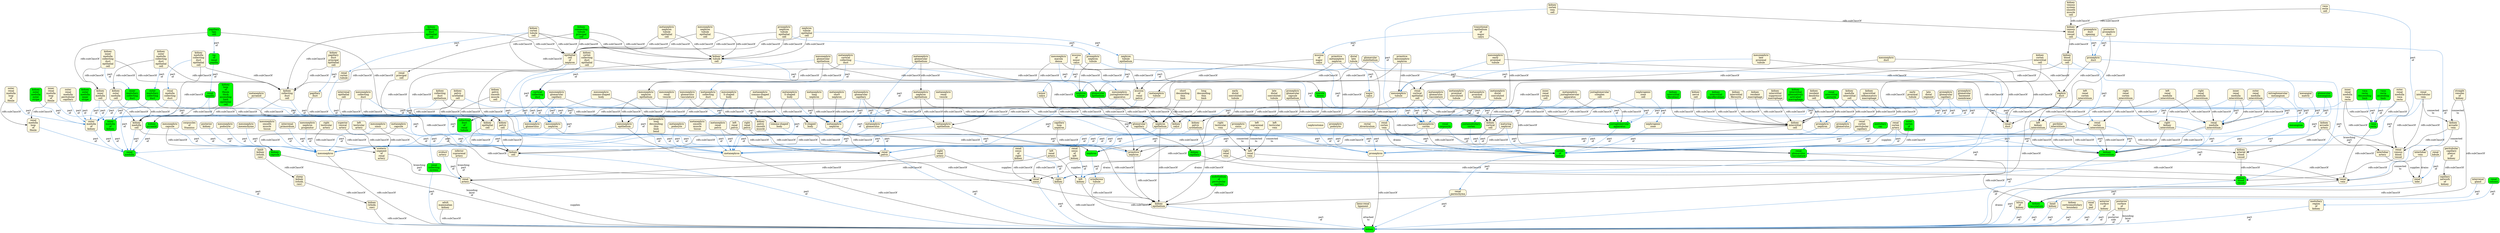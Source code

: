 digraph {
  http___purl_obolibrary_org_obo_CL_0002518 [label="kidney\nepithelial\ncell",shape=box,font=helvetica,fillcolor=cornsilk,style="filled,rounded"]
  http___purl_obolibrary_org_obo_CL_0002519 [label="interrenal\nepithelial\ncell",shape=box,font=helvetica,fillcolor=cornsilk,style="filled,rounded"]
  http___purl_obolibrary_org_obo_CL_0002523 [label="mesonephric\npodocyte",shape=box,font=helvetica,fillcolor=cornsilk,style="filled,rounded"]
  http___purl_obolibrary_org_obo_CL_0002525 [label="metanephric\npodocyte",shape=box,font=helvetica,fillcolor=cornsilk,style="filled,rounded"]
  http___purl_obolibrary_org_obo_CL_0002584 [label="renal\ncortical\nepithelial\ncell",shape=box,font=helvetica,fillcolor=cornsilk,style="filled,rounded"]
  http___purl_obolibrary_org_obo_CL_0002681 [label="kidney\ncortical\ncell",shape=box,font=helvetica,fillcolor=cornsilk,style="filled,rounded"]
  http___purl_obolibrary_org_obo_CL_0005009 [label="renal\nprincipal\ncell",shape=box,font=helvetica,fillcolor=cornsilk,style="filled,rounded"]
  http___purl_obolibrary_org_obo_CL_0009019 [label="nephrogenic\nzone\ncell",shape=box,font=helvetica,fillcolor=cornsilk,style="filled,rounded"]
  http___purl_obolibrary_org_obo_CL_1000022 [label="mesonephric\nnephron\ntubule\nepithelial\ncell",shape=box,font=helvetica,fillcolor=cornsilk,style="filled,rounded"]
  http___purl_obolibrary_org_obo_CL_1000090 [label="pronephric\nnephron\ntubule\nepithelial\ncell",shape=box,font=helvetica,fillcolor=cornsilk,style="filled,rounded"]
  http___purl_obolibrary_org_obo_CL_1000123 [label="metanephric\nnephron\ntubule\nepithelial\ncell",shape=box,font=helvetica,fillcolor=cornsilk,style="filled,rounded"]
  http___purl_obolibrary_org_obo_CL_1000449 [label="epithelial\ncell\nof\nnephron",shape=box,font=helvetica,fillcolor=cornsilk,style="filled,rounded"]
  http___purl_obolibrary_org_obo_CL_1000454 [label="kidney\ncollecting\nduct\nepithelial\ncell",shape=box,font=helvetica,fillcolor=green,style="filled,rounded"]
  http___purl_obolibrary_org_obo_CL_1000494 [label="nephron\ntubule\nepithelial\ncell",shape=box,font=helvetica,fillcolor=cornsilk,style="filled,rounded"]
  http___purl_obolibrary_org_obo_CL_1000497 [label="kidney\ncell",shape=box,font=helvetica,fillcolor=cornsilk,style="filled,rounded"]
  http___purl_obolibrary_org_obo_CL_1000500 [label="kidney\ninterstitial\ncell",shape=box,font=helvetica,fillcolor=cornsilk,style="filled,rounded"]
  http___purl_obolibrary_org_obo_CL_1000504 [label="kidney\nmedulla\ncell",shape=box,font=helvetica,fillcolor=cornsilk,style="filled,rounded"]
  http___purl_obolibrary_org_obo_CL_1000505 [label="kidney\npelvis\ncell",shape=box,font=helvetica,fillcolor=cornsilk,style="filled,rounded"]
  http___purl_obolibrary_org_obo_CL_1000507 [label="kidney\ntubule\ncell",shape=box,font=helvetica,fillcolor=cornsilk,style="filled,rounded"]
  http___purl_obolibrary_org_obo_CL_1000546 [label="kidney\nmedulla\ncollecting\nduct\nepithelial\ncell",shape=box,font=helvetica,fillcolor=cornsilk,style="filled,rounded"]
  http___purl_obolibrary_org_obo_CL_1000547 [label="kidney\ninner\nmedulla\ncollecting\nduct\nepithelial\ncell",shape=box,font=helvetica,fillcolor=cornsilk,style="filled,rounded"]
  http___purl_obolibrary_org_obo_CL_1000548 [label="kidney\nouter\nmedulla\ncollecting\nduct\nepithelial\ncell",shape=box,font=helvetica,fillcolor=cornsilk,style="filled,rounded"]
  http___purl_obolibrary_org_obo_CL_1000549 [label="kidney\ncortex\ncollecting\nduct\nepithelial\ncell",shape=box,font=helvetica,fillcolor=cornsilk,style="filled,rounded"]
  http___purl_obolibrary_org_obo_CL_1000550 [label="kidney\npapillary\nduct\nprincipal\nepithelial\ncell",shape=box,font=helvetica,fillcolor=cornsilk,style="filled,rounded"]
  http___purl_obolibrary_org_obo_CL_1000596 [label="inner\nrenal\ncortex\ncell",shape=box,font=helvetica,fillcolor=cornsilk,style="filled,rounded"]
  http___purl_obolibrary_org_obo_CL_1000597 [label="papillary\ntips\ncell",shape=box,font=helvetica,fillcolor=green,style="filled,rounded"]
  http___purl_obolibrary_org_obo_CL_1000606 [label="kidney\nnerve\ncell",shape=box,font=helvetica,fillcolor=cornsilk,style="filled,rounded"]
  http___purl_obolibrary_org_obo_CL_1000615 [label="kidney\ncortex\ntubule\ncell",shape=box,font=helvetica,fillcolor=cornsilk,style="filled,rounded"]
  http___purl_obolibrary_org_obo_CL_1000616 [label="kidney\nouter\nmedulla\ncell",shape=box,font=helvetica,fillcolor=cornsilk,style="filled,rounded"]
  http___purl_obolibrary_org_obo_CL_1000617 [label="kidney\ninner\nmedulla\ncell",shape=box,font=helvetica,fillcolor=cornsilk,style="filled,rounded"]
  http___purl_obolibrary_org_obo_CL_1000618 [label="juxtaglomerular\ncomplex\ncell",shape=box,font=helvetica,fillcolor=cornsilk,style="filled,rounded"]
  http___purl_obolibrary_org_obo_CL_1000681 [label="kidney\ncortex\ninterstitial\ncell",shape=box,font=helvetica,fillcolor=cornsilk,style="filled,rounded"]
  http___purl_obolibrary_org_obo_CL_1000682 [label="kidney\nmedulla\ninterstitial\ncell",shape=box,font=helvetica,fillcolor=cornsilk,style="filled,rounded"]
  http___purl_obolibrary_org_obo_CL_1000691 [label="kidney\ninterstitial\nmyofibroblast",shape=box,font=helvetica,fillcolor=green,style="filled,rounded"]
  http___purl_obolibrary_org_obo_CL_1000692 [label="kidney\ninterstitial\nfibroblast",shape=box,font=helvetica,fillcolor=green,style="filled,rounded"]
  http___purl_obolibrary_org_obo_CL_1000693 [label="kidney\ninterstitial\nfibrocyte",shape=box,font=helvetica,fillcolor=cornsilk,style="filled,rounded"]
  http___purl_obolibrary_org_obo_CL_1000695 [label="kidney\ninterstitial\nalternatively\nactivated\nmacrophage",shape=box,font=helvetica,fillcolor=green,style="filled,rounded"]
  http___purl_obolibrary_org_obo_CL_1000696 [label="kidney\ninterstitial\ninflammatory\nmacrophage",shape=box,font=helvetica,fillcolor=cornsilk,style="filled,rounded"]
  http___purl_obolibrary_org_obo_CL_1000697 [label="kidney\ninterstitial\nsuppressor\nmacrophage",shape=box,font=helvetica,fillcolor=cornsilk,style="filled,rounded"]
  http___purl_obolibrary_org_obo_CL_1000698 [label="kidney\nresident\nmacrophage",shape=box,font=helvetica,fillcolor=cornsilk,style="filled,rounded"]
  http___purl_obolibrary_org_obo_CL_1000699 [label="kidney\nresident\ndendritic\ncell",shape=box,font=helvetica,fillcolor=cornsilk,style="filled,rounded"]
  http___purl_obolibrary_org_obo_CL_1000702 [label="kidney\npelvis\nsmooth\nmuscle\ncell",shape=box,font=helvetica,fillcolor=cornsilk,style="filled,rounded"]
  http___purl_obolibrary_org_obo_CL_1000703 [label="kidney\npelvis\nurothelial\ncell",shape=box,font=helvetica,fillcolor=cornsilk,style="filled,rounded"]
  http___purl_obolibrary_org_obo_CL_1000854 [label="kidney\nblood\nvessel\ncell",shape=box,font=helvetica,fillcolor=cornsilk,style="filled,rounded"]
  http___purl_obolibrary_org_obo_CL_1000893 [label="kidney\nvenous\nblood\nvessel\ncell",shape=box,font=helvetica,fillcolor=cornsilk,style="filled,rounded"]
  http___purl_obolibrary_org_obo_CL_1001036 [label="vasa\nrecta\ncell",shape=box,font=helvetica,fillcolor=cornsilk,style="filled,rounded"]
  http___purl_obolibrary_org_obo_CL_1001052 [label="kidney\ncortex\nvein\ncell",shape=box,font=helvetica,fillcolor=cornsilk,style="filled,rounded"]
  http___purl_obolibrary_org_obo_CL_1001068 [label="kidney\nvenous\nsystem\nsmooth\nmuscle\ncell",shape=box,font=helvetica,fillcolor=cornsilk,style="filled,rounded"]
  http___purl_obolibrary_org_obo_CL_1001106 [label="kidney\nloop\nof\nHenle\nthick\nascending\nlimb\nepithelial\ncell",shape=box,font=helvetica,fillcolor=green,style="filled,rounded"]
  http___purl_obolibrary_org_obo_CL_1001225 [label="kidney\ncollecting\nduct\ncell",shape=box,font=helvetica,fillcolor=cornsilk,style="filled,rounded"]
  http___purl_obolibrary_org_obo_CL_1001318 [label="renal\ninterstitial\npericyte",shape=box,font=helvetica,fillcolor=green,style="filled,rounded"]
  http___purl_obolibrary_org_obo_CL_4030008 [label="pronephric\npodocyte",shape=box,font=helvetica,fillcolor=cornsilk,style="filled,rounded"]
  http___purl_obolibrary_org_obo_CL_4030018 [label="kidney\nconnecting\ntubule\nprincipal\ncell",shape=box,font=helvetica,fillcolor=green,style="filled,rounded"]
  http___purl_obolibrary_org_obo_FOODON_00002825 [label="lamb\nkidney\n(whole,\nraw)",shape=box,font=helvetica,fillcolor=cornsilk,style="filled,rounded"]
  http___purl_obolibrary_org_obo_FOODON_03310042 [label="sheep\nkidney\n(whole,\nraw)",shape=box,font=helvetica,fillcolor=cornsilk,style="filled,rounded"]
  http___purl_obolibrary_org_obo_FOODON_03310898 [label="kidney\n(whole,\nraw)",shape=box,font=helvetica,fillcolor=cornsilk,style="filled,rounded"]
  http___purl_obolibrary_org_obo_UBERON_0000080 [label=mesonephros,shape=box,font=helvetica,fillcolor=cornsilk,style="filled,rounded"]
  http___purl_obolibrary_org_obo_UBERON_0000081 [label=metanephros,shape=box,font=helvetica,fillcolor=cornsilk,style="filled,rounded"]
  http___purl_obolibrary_org_obo_UBERON_0000082 [label="adult\nmammalian\nkidney",shape=box,font=helvetica,fillcolor=cornsilk,style="filled,rounded"]
  http___purl_obolibrary_org_obo_UBERON_0000083 [label="mesonephric\ntubule",shape=box,font=helvetica,fillcolor=cornsilk,style="filled,rounded"]
  http___purl_obolibrary_org_obo_UBERON_0000362 [label="renal\nmedulla",shape=box,font=helvetica,fillcolor=green,style="filled,rounded"]
  http___purl_obolibrary_org_obo_UBERON_0000442 [label="right\ntesticular\nvein",shape=box,font=helvetica,fillcolor=cornsilk,style="filled,rounded"]
  http___purl_obolibrary_org_obo_UBERON_0000443 [label="left\ntesticular\nvein",shape=box,font=helvetica,fillcolor=cornsilk,style="filled,rounded"]
  http___purl_obolibrary_org_obo_UBERON_0001140 [label="renal\nvein",shape=box,font=helvetica,fillcolor=cornsilk,style="filled,rounded"]
  http___purl_obolibrary_org_obo_UBERON_0001141 [label="right\nrenal\nvein",shape=box,font=helvetica,fillcolor=cornsilk,style="filled,rounded"]
  http___purl_obolibrary_org_obo_UBERON_0001142 [label="left\nrenal\nvein",shape=box,font=helvetica,fillcolor=cornsilk,style="filled,rounded"]
  http___purl_obolibrary_org_obo_UBERON_0001184 [label="renal\nartery",shape=box,font=helvetica,fillcolor=cornsilk,style="filled,rounded"]
  http___purl_obolibrary_org_obo_UBERON_0001185 [label="right\nrenal\nartery",shape=box,font=helvetica,fillcolor=cornsilk,style="filled,rounded"]
  http___purl_obolibrary_org_obo_UBERON_0001186 [label="left\nrenal\nartery",shape=box,font=helvetica,fillcolor=cornsilk,style="filled,rounded"]
  http___purl_obolibrary_org_obo_UBERON_0001188 [label="right\ntesticular\nartery",shape=box,font=helvetica,fillcolor=cornsilk,style="filled,rounded"]
  http___purl_obolibrary_org_obo_UBERON_0001189 [label="left\ntesticular\nartery",shape=box,font=helvetica,fillcolor=cornsilk,style="filled,rounded"]
  http___purl_obolibrary_org_obo_UBERON_0001224 [label="renal\npelvis",shape=box,font=helvetica,fillcolor=cornsilk,style="filled,rounded"]
  http___purl_obolibrary_org_obo_UBERON_0001225 [label="cortex\nof\nkidney",shape=box,font=helvetica,fillcolor=green,style="filled,rounded"]
  http___purl_obolibrary_org_obo_UBERON_0001226 [label="major\ncalyx",shape=box,font=helvetica,fillcolor=cornsilk,style="filled,rounded"]
  http___purl_obolibrary_org_obo_UBERON_0001227 [label="minor\ncalyx",shape=box,font=helvetica,fillcolor=cornsilk,style="filled,rounded"]
  http___purl_obolibrary_org_obo_UBERON_0001228 [label="renal\npapilla",shape=box,font=helvetica,fillcolor=green,style="filled,rounded"]
  http___purl_obolibrary_org_obo_UBERON_0001229 [label="renal\ncorpuscle",shape=box,font=helvetica,fillcolor=green,style="filled,rounded"]
  http___purl_obolibrary_org_obo_UBERON_0001231 [label="nephron\ntubule",shape=box,font=helvetica,fillcolor=green,style="filled,rounded"]
  http___purl_obolibrary_org_obo_UBERON_0001232 [label="collecting\nduct\nof\nrenal\ntubule",shape=box,font=helvetica,fillcolor=green,style="filled,rounded"]
  http___purl_obolibrary_org_obo_UBERON_0001284 [label="renal\ncolumn",shape=box,font=helvetica,fillcolor=green,style="filled,rounded"]
  http___purl_obolibrary_org_obo_UBERON_0001285 [label=nephron,shape=box,font=helvetica,fillcolor=green,style="filled,rounded"]
  http___purl_obolibrary_org_obo_UBERON_0001293 [label="outer\nmedulla\nof\nkidney",shape=box,font=helvetica,fillcolor=cornsilk,style="filled,rounded"]
  http___purl_obolibrary_org_obo_UBERON_0001294 [label="inner\nmedulla\nof\nkidney",shape=box,font=helvetica,fillcolor=green,style="filled,rounded"]
  http___purl_obolibrary_org_obo_UBERON_0001312 [label="superior\nvesical\nartery",shape=box,font=helvetica,fillcolor=cornsilk,style="filled,rounded"]
  http___purl_obolibrary_org_obo_UBERON_0001552 [label="kidney\narcuate\nartery",shape=box,font=helvetica,fillcolor=cornsilk,style="filled,rounded"]
  http___purl_obolibrary_org_obo_UBERON_0002015 [label="kidney\ncapsule",shape=box,font=helvetica,fillcolor=green,style="filled,rounded"]
  http___purl_obolibrary_org_obo_UBERON_0002056 [label="inferior\nsuprarenal\nartery",shape=box,font=helvetica,fillcolor=cornsilk,style="filled,rounded"]
  http___purl_obolibrary_org_obo_UBERON_0002113 [label=kidney,shape=box,font=helvetica,fillcolor=green,style="filled,rounded"]
  http___purl_obolibrary_org_obo_UBERON_0002120 [label=pronephros,shape=box,font=helvetica,fillcolor=cornsilk,style="filled,rounded"]
  http___purl_obolibrary_org_obo_UBERON_0002189 [label="outer\ncortex\nof\nkidney",shape=box,font=helvetica,fillcolor=green,style="filled,rounded"]
  http___purl_obolibrary_org_obo_UBERON_0002303 [label="juxtaglomerular\napparatus",shape=box,font=helvetica,fillcolor=green,style="filled,rounded"]
  http___purl_obolibrary_org_obo_UBERON_0002319 [label=mesangium,shape=box,font=helvetica,fillcolor=green,style="filled,rounded"]
  http___purl_obolibrary_org_obo_UBERON_0002320 [label="glomerular\nmesangium",shape=box,font=helvetica,fillcolor=green,style="filled,rounded"]
  http___purl_obolibrary_org_obo_UBERON_0002321 [label="extraglomerular\nmesangium",shape=box,font=helvetica,fillcolor=cornsilk,style="filled,rounded"]
  http___purl_obolibrary_org_obo_UBERON_0002335 [label="macula\ndensa",shape=box,font=helvetica,fillcolor=green,style="filled,rounded"]
  http___purl_obolibrary_org_obo_UBERON_0003060 [label="pronephric\nduct",shape=box,font=helvetica,fillcolor=cornsilk,style="filled,rounded"]
  http___purl_obolibrary_org_obo_UBERON_0003074 [label="mesonephric\nduct",shape=box,font=helvetica,fillcolor=cornsilk,style="filled,rounded"]
  http___purl_obolibrary_org_obo_UBERON_0003455 [label="inner\nrenal\nmedulla\nloop\nof\nHenle",shape=box,font=helvetica,fillcolor=cornsilk,style="filled,rounded"]
  http___purl_obolibrary_org_obo_UBERON_0003468 [label="ureteric\nsegment\nof\nrenal\nartery",shape=box,font=helvetica,fillcolor=cornsilk,style="filled,rounded"]
  http___purl_obolibrary_org_obo_UBERON_0003517 [label="kidney\nblood\nvessel",shape=box,font=helvetica,fillcolor=green,style="filled,rounded"]
  http___purl_obolibrary_org_obo_UBERON_0003527 [label="kidney\ncapillary",shape=box,font=helvetica,fillcolor=green,style="filled,rounded"]
  http___purl_obolibrary_org_obo_UBERON_0003644 [label="kidney\narterial\nblood\nvessel",shape=box,font=helvetica,fillcolor=cornsilk,style="filled,rounded"]
  http___purl_obolibrary_org_obo_UBERON_0004100 [label="renal\ncollecting\nsystem",shape=box,font=helvetica,fillcolor=green,style="filled,rounded"]
  http___purl_obolibrary_org_obo_UBERON_0004188 [label="glomerular\nepithelium",shape=box,font=helvetica,fillcolor=green,style="filled,rounded"]
  http___purl_obolibrary_org_obo_UBERON_0004189 [label="glomerular\nendothelium",shape=box,font=helvetica,fillcolor=cornsilk,style="filled,rounded"]
  http___purl_obolibrary_org_obo_UBERON_0004190 [label="renal\nglomerulus\nvasculature",shape=box,font=helvetica,fillcolor=green,style="filled,rounded"]
  http___purl_obolibrary_org_obo_UBERON_0004198 [label="comma-shaped\nbody",shape=box,font=helvetica,fillcolor=cornsilk,style="filled,rounded"]
  http___purl_obolibrary_org_obo_UBERON_0004199 [label="S-shaped\nbody",shape=box,font=helvetica,fillcolor=cornsilk,style="filled,rounded"]
  http___purl_obolibrary_org_obo_UBERON_0004200 [label="kidney\npyramid",shape=box,font=helvetica,fillcolor=green,style="filled,rounded"]
  http___purl_obolibrary_org_obo_UBERON_0004201 [label="kidney\nouter\nmedulla\ninner\nstripe",shape=box,font=helvetica,fillcolor=green,style="filled,rounded"]
  http___purl_obolibrary_org_obo_UBERON_0004202 [label="kidney\nouter\nmedulla\nouter\nstripe",shape=box,font=helvetica,fillcolor=green,style="filled,rounded"]
  http___purl_obolibrary_org_obo_UBERON_0004203 [label="cortical\ncollecting\nduct",shape=box,font=helvetica,fillcolor=green,style="filled,rounded"]
  http___purl_obolibrary_org_obo_UBERON_0004204 [label="outer\nmedullary\ncollecting\nduct",shape=box,font=helvetica,fillcolor=green,style="filled,rounded"]
  http___purl_obolibrary_org_obo_UBERON_0004205 [label="inner\nmedullary\ncollecting\nduct",shape=box,font=helvetica,fillcolor=green,style="filled,rounded"]
  http___purl_obolibrary_org_obo_UBERON_0004211 [label="nephron\nepithelium",shape=box,font=helvetica,fillcolor=cornsilk,style="filled,rounded"]
  http___purl_obolibrary_org_obo_UBERON_0004212 [label="glomerular\ncapillary",shape=box,font=helvetica,fillcolor=cornsilk,style="filled,rounded"]
  http___purl_obolibrary_org_obo_UBERON_0004227 [label="kidney\npelvis\nsmooth\nmuscle",shape=box,font=helvetica,fillcolor=cornsilk,style="filled,rounded"]
  http___purl_obolibrary_org_obo_UBERON_0004538 [label="left\nkidney",shape=box,font=helvetica,fillcolor=cornsilk,style="filled,rounded"]
  http___purl_obolibrary_org_obo_UBERON_0004539 [label="right\nkidney",shape=box,font=helvetica,fillcolor=cornsilk,style="filled,rounded"]
  http___purl_obolibrary_org_obo_UBERON_0004687 [label="lieno-renal\nligament",shape=box,font=helvetica,fillcolor=cornsilk,style="filled,rounded"]
  http___purl_obolibrary_org_obo_UBERON_0004719 [label="kidney\narcuate\nvein",shape=box,font=helvetica,fillcolor=cornsilk,style="filled,rounded"]
  http___purl_obolibrary_org_obo_UBERON_0004726 [label="vasa\nrecta",shape=box,font=helvetica,fillcolor=green,style="filled,rounded"]
  http___purl_obolibrary_org_obo_UBERON_0004736 [label="metanephric\nglomerulus",shape=box,font=helvetica,fillcolor=cornsilk,style="filled,rounded"]
  http___purl_obolibrary_org_obo_UBERON_0004737 [label="metanephric\ncollecting\nduct",shape=box,font=helvetica,fillcolor=cornsilk,style="filled,rounded"]
  http___purl_obolibrary_org_obo_UBERON_0004738 [label="metanephric\njuxtaglomerular\napparatus",shape=box,font=helvetica,fillcolor=cornsilk,style="filled,rounded"]
  http___purl_obolibrary_org_obo_UBERON_0004739 [label="pronephric\nglomerulus",shape=box,font=helvetica,fillcolor=cornsilk,style="filled,rounded"]
  http___purl_obolibrary_org_obo_UBERON_0004775 [label="outer\nrenal\nmedulla\nvasa\nrecta",shape=box,font=helvetica,fillcolor=cornsilk,style="filled,rounded"]
  http___purl_obolibrary_org_obo_UBERON_0004776 [label="inner\nrenal\nmedulla\nvasa\nrecta",shape=box,font=helvetica,fillcolor=cornsilk,style="filled,rounded"]
  http___purl_obolibrary_org_obo_UBERON_0004788 [label="kidney\npelvis\nurothelium",shape=box,font=helvetica,fillcolor=cornsilk,style="filled,rounded"]
  http___purl_obolibrary_org_obo_UBERON_0004810 [label="nephron\ntubule\nepithelium",shape=box,font=helvetica,fillcolor=cornsilk,style="filled,rounded"]
  http___purl_obolibrary_org_obo_UBERON_0004819 [label="kidney\nepithelium",shape=box,font=helvetica,fillcolor=cornsilk,style="filled,rounded"]
  http___purl_obolibrary_org_obo_UBERON_0005006 [label="mucosa\nof\nrenal\npelvis",shape=box,font=helvetica,fillcolor=cornsilk,style="filled,rounded"]
  http___purl_obolibrary_org_obo_UBERON_0005007 [label="mucosa\nof\nmajor\ncalyx",shape=box,font=helvetica,fillcolor=cornsilk,style="filled,rounded"]
  http___purl_obolibrary_org_obo_UBERON_0005008 [label="mucosa\nof\nminor\ncalyx",shape=box,font=helvetica,fillcolor=cornsilk,style="filled,rounded"]
  http___purl_obolibrary_org_obo_UBERON_0005099 [label="short\ndescending\nthin\nlimb",shape=box,font=helvetica,fillcolor=cornsilk,style="filled,rounded"]
  http___purl_obolibrary_org_obo_UBERON_0005100 [label="long\ndescending\nthin\nlimb",shape=box,font=helvetica,fillcolor=cornsilk,style="filled,rounded"]
  http___purl_obolibrary_org_obo_UBERON_0005101 [label="early\ndistal\nconvoluted\ntubule",shape=box,font=helvetica,fillcolor=cornsilk,style="filled,rounded"]
  http___purl_obolibrary_org_obo_UBERON_0005102 [label="late\ndistal\nconvoluted\ntubule",shape=box,font=helvetica,fillcolor=cornsilk,style="filled,rounded"]
  http___purl_obolibrary_org_obo_UBERON_0005103 [label="mesonephric\nepithelium",shape=box,font=helvetica,fillcolor=cornsilk,style="filled,rounded"]
  http___purl_obolibrary_org_obo_UBERON_0005106 [label="metanephric\ntubule",shape=box,font=helvetica,fillcolor=cornsilk,style="filled,rounded"]
  http___purl_obolibrary_org_obo_UBERON_0005108 [label="metanephric\nepithelium",shape=box,font=helvetica,fillcolor=cornsilk,style="filled,rounded"]
  http___purl_obolibrary_org_obo_UBERON_0005109 [label="metanephric\nsmooth\nmuscle\ntissue",shape=box,font=helvetica,fillcolor=cornsilk,style="filled,rounded"]
  http___purl_obolibrary_org_obo_UBERON_0005110 [label="metanephric\nnephron",shape=box,font=helvetica,fillcolor=cornsilk,style="filled,rounded"]
  http___purl_obolibrary_org_obo_UBERON_0005111 [label="metanephric\npyramid",shape=box,font=helvetica,fillcolor=cornsilk,style="filled,rounded"]
  http___purl_obolibrary_org_obo_UBERON_0005115 [label="metanephric\ncortical\ncollecting\nduct",shape=box,font=helvetica,fillcolor=cornsilk,style="filled,rounded"]
  http___purl_obolibrary_org_obo_UBERON_0005117 [label="metanephric\ndistal\nconvoluted\ntubule",shape=box,font=helvetica,fillcolor=cornsilk,style="filled,rounded"]
  http___purl_obolibrary_org_obo_UBERON_0005121 [label="metanephric\nlong\ndescending\nthin\nlimb\nbend",shape=box,font=helvetica,fillcolor=cornsilk,style="filled,rounded"]
  http___purl_obolibrary_org_obo_UBERON_0005124 [label="metanephric\nproximal\nconvoluted\ntubule",shape=box,font=helvetica,fillcolor=cornsilk,style="filled,rounded"]
  http___purl_obolibrary_org_obo_UBERON_0005132 [label="metanephric\nlong\nnephron",shape=box,font=helvetica,fillcolor=cornsilk,style="filled,rounded"]
  http___purl_obolibrary_org_obo_UBERON_0005133 [label="metanephric\nglomerulus\nvasculature",shape=box,font=helvetica,fillcolor=cornsilk,style="filled,rounded"]
  http___purl_obolibrary_org_obo_UBERON_0005134 [label="metanephric\nnephron\nepithelium",shape=box,font=helvetica,fillcolor=cornsilk,style="filled,rounded"]
  http___purl_obolibrary_org_obo_UBERON_0005135 [label="metanephric\nglomerular\nepithelium",shape=box,font=helvetica,fillcolor=cornsilk,style="filled,rounded"]
  http___purl_obolibrary_org_obo_UBERON_0005137 [label="metanephric\ncapsule",shape=box,font=helvetica,fillcolor=cornsilk,style="filled,rounded"]
  http___purl_obolibrary_org_obo_UBERON_0005140 [label="metanephric\nshort\nnephron",shape=box,font=helvetica,fillcolor=cornsilk,style="filled,rounded"]
  http___purl_obolibrary_org_obo_UBERON_0005144 [label="metanephric\nglomerular\ncapillary",shape=box,font=helvetica,fillcolor=cornsilk,style="filled,rounded"]
  http___purl_obolibrary_org_obo_UBERON_0005145 [label="metanephric\ncomma-shaped\nbody",shape=box,font=helvetica,fillcolor=cornsilk,style="filled,rounded"]
  http___purl_obolibrary_org_obo_UBERON_0005147 [label="metanephric\nrenal\nvesicle",shape=box,font=helvetica,fillcolor=cornsilk,style="filled,rounded"]
  http___purl_obolibrary_org_obo_UBERON_0005148 [label="metanephric\nS-shaped\nbody",shape=box,font=helvetica,fillcolor=cornsilk,style="filled,rounded"]
  http___purl_obolibrary_org_obo_UBERON_0005151 [label="metanephric\nproximal\ntubule",shape=box,font=helvetica,fillcolor=cornsilk,style="filled,rounded"]
  http___purl_obolibrary_org_obo_UBERON_0005167 [label="papillary\nduct",shape=box,font=helvetica,fillcolor=cornsilk,style="filled,rounded"]
  http___purl_obolibrary_org_obo_UBERON_0005168 [label="renal\ninterlobular\nvein",shape=box,font=helvetica,fillcolor=cornsilk,style="filled,rounded"]
  http___purl_obolibrary_org_obo_UBERON_0005185 [label="renal\nmedulla\ncollecting\nduct",shape=box,font=helvetica,fillcolor=cornsilk,style="filled,rounded"]
  http___purl_obolibrary_org_obo_UBERON_0005211 [label="renal\nmedulla\ninterstitium",shape=box,font=helvetica,fillcolor=cornsilk,style="filled,rounded"]
  http___purl_obolibrary_org_obo_UBERON_0005213 [label="outer\nrenal\nmedulla\ninterstitium",shape=box,font=helvetica,fillcolor=cornsilk,style="filled,rounded"]
  http___purl_obolibrary_org_obo_UBERON_0005214 [label="inner\nrenal\nmedulla\ninterstitium",shape=box,font=helvetica,fillcolor=cornsilk,style="filled,rounded"]
  http___purl_obolibrary_org_obo_UBERON_0005215 [label="kidney\ninterstitium",shape=box,font=helvetica,fillcolor=green,style="filled,rounded"]
  http___purl_obolibrary_org_obo_UBERON_0005249 [label="metanephric\nrenal\npelvis",shape=box,font=helvetica,fillcolor=cornsilk,style="filled,rounded"]
  http___purl_obolibrary_org_obo_UBERON_0005268 [label="renal\ncortex\nartery",shape=box,font=helvetica,fillcolor=cornsilk,style="filled,rounded"]
  http___purl_obolibrary_org_obo_UBERON_0005269 [label="renal\ncortex\nvein",shape=box,font=helvetica,fillcolor=cornsilk,style="filled,rounded"]
  http___purl_obolibrary_org_obo_UBERON_0005270 [label="renal\ncortex\ninterstitium",shape=box,font=helvetica,fillcolor=cornsilk,style="filled,rounded"]
  http___purl_obolibrary_org_obo_UBERON_0005271 [label="juxtamedullary\ncortex",shape=box,font=helvetica,fillcolor=green,style="filled,rounded"]
  http___purl_obolibrary_org_obo_UBERON_0005308 [label=nephrostome,shape=box,font=helvetica,fillcolor=cornsilk,style="filled,rounded"]
  http___purl_obolibrary_org_obo_UBERON_0005309 [label="pronephric\nnephron",shape=box,font=helvetica,fillcolor=cornsilk,style="filled,rounded"]
  http___purl_obolibrary_org_obo_UBERON_0005310 [label="pronephric\nnephron\ntubule",shape=box,font=helvetica,fillcolor=cornsilk,style="filled,rounded"]
  http___purl_obolibrary_org_obo_UBERON_0005319 [label="mesonephric\ncollecting\nduct",shape=box,font=helvetica,fillcolor=cornsilk,style="filled,rounded"]
  http___purl_obolibrary_org_obo_UBERON_0005320 [label="mesonephric\njuxtaglomerular\napparatus",shape=box,font=helvetica,fillcolor=cornsilk,style="filled,rounded"]
  http___purl_obolibrary_org_obo_UBERON_0005321 [label="mesonephric\nsmooth\nmuscle\ntissue",shape=box,font=helvetica,fillcolor=cornsilk,style="filled,rounded"]
  http___purl_obolibrary_org_obo_UBERON_0005322 [label="mesonephric\nnephron",shape=box,font=helvetica,fillcolor=cornsilk,style="filled,rounded"]
  http___purl_obolibrary_org_obo_UBERON_0005323 [label="mesonephric\nmesenchyme",shape=box,font=helvetica,fillcolor=cornsilk,style="filled,rounded"]
  http___purl_obolibrary_org_obo_UBERON_0005324 [label="mesonephric\nmacula\ndensa",shape=box,font=helvetica,fillcolor=cornsilk,style="filled,rounded"]
  http___purl_obolibrary_org_obo_UBERON_0005325 [label="mesonephric\nglomerulus",shape=box,font=helvetica,fillcolor=cornsilk,style="filled,rounded"]
  http___purl_obolibrary_org_obo_UBERON_0005326 [label="mesonephric\nglomerulus\nvasculature",shape=box,font=helvetica,fillcolor=cornsilk,style="filled,rounded"]
  http___purl_obolibrary_org_obo_UBERON_0005327 [label="mesonephric\nglomerular\nepithelium",shape=box,font=helvetica,fillcolor=cornsilk,style="filled,rounded"]
  http___purl_obolibrary_org_obo_UBERON_0005328 [label="mesonephric\ncomma-shaped\nbody",shape=box,font=helvetica,fillcolor=cornsilk,style="filled,rounded"]
  http___purl_obolibrary_org_obo_UBERON_0005330 [label="mesonephric\nnephron\nepithelium",shape=box,font=helvetica,fillcolor=cornsilk,style="filled,rounded"]
  http___purl_obolibrary_org_obo_UBERON_0005331 [label="mesonephric\nrenal\nvesicle",shape=box,font=helvetica,fillcolor=cornsilk,style="filled,rounded"]
  http___purl_obolibrary_org_obo_UBERON_0005332 [label="mesonephric\nS-shaped\nbody",shape=box,font=helvetica,fillcolor=cornsilk,style="filled,rounded"]
  http___purl_obolibrary_org_obo_UBERON_0005912 [label="transitional\nepithelium\nof\nmajor\ncalyx",shape=box,font=helvetica,fillcolor=cornsilk,style="filled,rounded"]
  http___purl_obolibrary_org_obo_UBERON_0006170 [label="mesonephric\ncapsule",shape=box,font=helvetica,fillcolor=cornsilk,style="filled,rounded"]
  http___purl_obolibrary_org_obo_UBERON_0006171 [label="renal\nsinus",shape=box,font=helvetica,fillcolor=cornsilk,style="filled,rounded"]
  http___purl_obolibrary_org_obo_UBERON_0006172 [label="rectal\ndiverticulum",shape=box,font=helvetica,fillcolor=cornsilk,style="filled,rounded"]
  http___purl_obolibrary_org_obo_UBERON_0006174 [label="pronephric\nsinus",shape=box,font=helvetica,fillcolor=cornsilk,style="filled,rounded"]
  http___purl_obolibrary_org_obo_UBERON_0006183 [label="mesonephric\nglomerular\ncapillary",shape=box,font=helvetica,fillcolor=cornsilk,style="filled,rounded"]
  http___purl_obolibrary_org_obo_UBERON_0006194 [label="renal\nsinus\nof\nright\nkidney",shape=box,font=helvetica,fillcolor=cornsilk,style="filled,rounded"]
  http___purl_obolibrary_org_obo_UBERON_0006195 [label="renal\nsinus\nof\nleft\nkidney",shape=box,font=helvetica,fillcolor=cornsilk,style="filled,rounded"]
  http___purl_obolibrary_org_obo_UBERON_0006196 [label="mesonephric\nsinus",shape=box,font=helvetica,fillcolor=cornsilk,style="filled,rounded"]
  http___purl_obolibrary_org_obo_UBERON_0006341 [label="outer\nrenal\nmedulla\nperitubular\ncapillary",shape=box,font=helvetica,fillcolor=cornsilk,style="filled,rounded"]
  http___purl_obolibrary_org_obo_UBERON_0006373 [label="perihilar\ninterstitium",shape=box,font=helvetica,fillcolor=cornsilk,style="filled,rounded"]
  http___purl_obolibrary_org_obo_UBERON_0006517 [label="kidney\ncalyx",shape=box,font=helvetica,fillcolor=cornsilk,style="filled,rounded"]
  http___purl_obolibrary_org_obo_UBERON_0006544 [label="kidney\nvasculature",shape=box,font=helvetica,fillcolor=green,style="filled,rounded"]
  http___purl_obolibrary_org_obo_UBERON_0006553 [label="renal\nduct",shape=box,font=helvetica,fillcolor=cornsilk,style="filled,rounded"]
  http___purl_obolibrary_org_obo_UBERON_0006851 [label="renal\ncortex\nperitubular\ncapillary",shape=box,font=helvetica,fillcolor=cornsilk,style="filled,rounded"]
  http___purl_obolibrary_org_obo_UBERON_0006853 [label="renal\ncortex\ntubule",shape=box,font=helvetica,fillcolor=cornsilk,style="filled,rounded"]
  http___purl_obolibrary_org_obo_UBERON_0006856 [label="interrenal\ngland",shape=box,font=helvetica,fillcolor=cornsilk,style="filled,rounded"]
  http___purl_obolibrary_org_obo_UBERON_0006857 [label="interrenal\nprimordium",shape=box,font=helvetica,fillcolor=cornsilk,style="filled,rounded"]
  http___purl_obolibrary_org_obo_UBERON_0007132 [label="head\nkidney",shape=box,font=helvetica,fillcolor=cornsilk,style="filled,rounded"]
  http___purl_obolibrary_org_obo_UBERON_0007306 [label="pronephric\nglomerular\ncapillary",shape=box,font=helvetica,fillcolor=cornsilk,style="filled,rounded"]
  http___purl_obolibrary_org_obo_UBERON_0007307 [label="pronephric\nglomerular\nbasement\nmembrane",shape=box,font=helvetica,fillcolor=cornsilk,style="filled,rounded"]
  http___purl_obolibrary_org_obo_UBERON_0007653 [label="capillary\nloop\nnephron",shape=box,font=helvetica,fillcolor=cornsilk,style="filled,rounded"]
  http___purl_obolibrary_org_obo_UBERON_0007654 [label="maturing\nnephron",shape=box,font=helvetica,fillcolor=cornsilk,style="filled,rounded"]
  http___purl_obolibrary_org_obo_UBERON_0007684 [label="uriniferous\ntubule",shape=box,font=helvetica,fillcolor=cornsilk,style="filled,rounded"]
  http___purl_obolibrary_org_obo_UBERON_0008716 [label="hilum\nof\nkidney",shape=box,font=helvetica,fillcolor=cornsilk,style="filled,rounded"]
  http___purl_obolibrary_org_obo_UBERON_0008987 [label="renal\nparenchyma",shape=box,font=helvetica,fillcolor=cornsilk,style="filled,rounded"]
  http___purl_obolibrary_org_obo_UBERON_0009091 [label="vasa\nrecta\nascending\nlimb",shape=box,font=helvetica,fillcolor=green,style="filled,rounded"]
  http___purl_obolibrary_org_obo_UBERON_0009095 [label="tip\nof\nrenal\npapilla",shape=box,font=helvetica,fillcolor=green,style="filled,rounded"]
  http___purl_obolibrary_org_obo_UBERON_0009201 [label="nephric\nduct",shape=box,font=helvetica,fillcolor=cornsilk,style="filled,rounded"]
  http___purl_obolibrary_org_obo_UBERON_0009202 [label="vasa\nrecta\ndescending\nlimb",shape=box,font=helvetica,fillcolor=green,style="filled,rounded"]
  http___purl_obolibrary_org_obo_UBERON_0009871 [label="nephrogenic\nzone",shape=box,font=helvetica,fillcolor=cornsilk,style="filled,rounded"]
  http___purl_obolibrary_org_obo_UBERON_0009883 [label="medullary\nray",shape=box,font=helvetica,fillcolor=green,style="filled,rounded"]
  http___purl_obolibrary_org_obo_UBERON_0009885 [label="interlobar\nartery",shape=box,font=helvetica,fillcolor=cornsilk,style="filled,rounded"]
  http___purl_obolibrary_org_obo_UBERON_0009887 [label="interlobar\nvein",shape=box,font=helvetica,fillcolor=cornsilk,style="filled,rounded"]
  http___purl_obolibrary_org_obo_UBERON_0009913 [label="renal\nlobe",shape=box,font=helvetica,fillcolor=cornsilk,style="filled,rounded"]
  http___purl_obolibrary_org_obo_UBERON_0009914 [label="renal\nlobule",shape=box,font=helvetica,fillcolor=cornsilk,style="filled,rounded"]
  http___purl_obolibrary_org_obo_UBERON_0009917 [label="kidney\ncorticomedullary\nboundary",shape=box,font=helvetica,fillcolor=cornsilk,style="filled,rounded"]
  http___purl_obolibrary_org_obo_UBERON_0010181 [label="straight\nvenules\nof\nkidney",shape=box,font=helvetica,fillcolor=cornsilk,style="filled,rounded"]
  http___purl_obolibrary_org_obo_UBERON_0010532 [label="primitive\nnephron",shape=box,font=helvetica,fillcolor=cornsilk,style="filled,rounded"]
  http___purl_obolibrary_org_obo_UBERON_0010533 [label="metanephros\ncortex",shape=box,font=helvetica,fillcolor=cornsilk,style="filled,rounded"]
  http___purl_obolibrary_org_obo_UBERON_0010534 [label="primitive\nmesonephric\nnephron",shape=box,font=helvetica,fillcolor=cornsilk,style="filled,rounded"]
  http___purl_obolibrary_org_obo_UBERON_0010535 [label="primitive\nmetanephric\nnephron",shape=box,font=helvetica,fillcolor=cornsilk,style="filled,rounded"]
  http___purl_obolibrary_org_obo_UBERON_0010537 [label="mesonephric\nnephron\nprogenitor",shape=box,font=helvetica,fillcolor=cornsilk,style="filled,rounded"]
  http___purl_obolibrary_org_obo_UBERON_0012352 [label="mesangial\nmatrix",shape=box,font=helvetica,fillcolor=cornsilk,style="filled,rounded"]
  http___purl_obolibrary_org_obo_UBERON_0012441 [label="endothelium\nof\nperitubular\ncapillary",shape=box,font=helvetica,fillcolor=green,style="filled,rounded"]
  http___purl_obolibrary_org_obo_UBERON_0014388 [label="kidney\ncollecting\nduct\nepithelium",shape=box,font=helvetica,fillcolor=cornsilk,style="filled,rounded"]
  http___purl_obolibrary_org_obo_UBERON_0014401 [label="renal\nvenous\nblood\nvessel",shape=box,font=helvetica,fillcolor=cornsilk,style="filled,rounded"]
  http___purl_obolibrary_org_obo_UBERON_0014464 [label="renal\nfat\npad",shape=box,font=helvetica,fillcolor=cornsilk,style="filled,rounded"]
  http___purl_obolibrary_org_obo_UBERON_0018113 [label="left\nkidney\ninterstitium",shape=box,font=helvetica,fillcolor=cornsilk,style="filled,rounded"]
  http___purl_obolibrary_org_obo_UBERON_0018114 [label="right\nkidney\ninterstitium",shape=box,font=helvetica,fillcolor=cornsilk,style="filled,rounded"]
  http___purl_obolibrary_org_obo_UBERON_0018115 [label="left\nrenal\npelvis",shape=box,font=helvetica,fillcolor=cornsilk,style="filled,rounded"]
  http___purl_obolibrary_org_obo_UBERON_0018116 [label="right\nrenal\npelvis",shape=box,font=helvetica,fillcolor=cornsilk,style="filled,rounded"]
  http___purl_obolibrary_org_obo_UBERON_0018117 [label="left\nrenal\ncortex\ninterstitium",shape=box,font=helvetica,fillcolor=cornsilk,style="filled,rounded"]
  http___purl_obolibrary_org_obo_UBERON_0018118 [label="right\nrenal\ncortex\ninterstitium",shape=box,font=helvetica,fillcolor=cornsilk,style="filled,rounded"]
  http___purl_obolibrary_org_obo_UBERON_0018119 [label="left\nrenal\nmedulla\ninterstitium",shape=box,font=helvetica,fillcolor=cornsilk,style="filled,rounded"]
  http___purl_obolibrary_org_obo_UBERON_0018120 [label="right\nrenal\nmedulla\ninterstitium",shape=box,font=helvetica,fillcolor=cornsilk,style="filled,rounded"]
  http___purl_obolibrary_org_obo_UBERON_0034996 [label="outer\nrenal\nmedulla\nloop\nof\nHenle",shape=box,font=helvetica,fillcolor=cornsilk,style="filled,rounded"]
  http___purl_obolibrary_org_obo_UBERON_0034997 [label="renal\nmedulla\nloop\nof\nHenle",shape=box,font=helvetica,fillcolor=cornsilk,style="filled,rounded"]
  http___purl_obolibrary_org_obo_UBERON_0035368 [label="anterior\nsurface\nof\nkidney",shape=box,font=helvetica,fillcolor=cornsilk,style="filled,rounded"]
  http___purl_obolibrary_org_obo_UBERON_0035471 [label="posterior\nsurface\nof\nkidney",shape=box,font=helvetica,fillcolor=cornsilk,style="filled,rounded"]
  http___purl_obolibrary_org_obo_UBERON_0035483 [label="left\nsuprarenal\nvein",shape=box,font=helvetica,fillcolor=cornsilk,style="filled,rounded"]
  http___purl_obolibrary_org_obo_UBERON_0035758 [label="peritubular\ncapillary\nplexus\nof\nkidney",shape=box,font=helvetica,fillcolor=cornsilk,style="filled,rounded"]
  http___purl_obolibrary_org_obo_UBERON_0035762 [label="capillary\nnetwork\nof\nkidney",shape=box,font=helvetica,fillcolor=cornsilk,style="filled,rounded"]
  http___purl_obolibrary_org_obo_UBERON_2001055 [label="pronephric\nduct\nopening",shape=box,font=helvetica,fillcolor=cornsilk,style="filled,rounded"]
  http___purl_obolibrary_org_obo_UBERON_2001200 [label="corpuscles\nof\nStannius",shape=box,font=helvetica,fillcolor=cornsilk,style="filled,rounded"]
  http___purl_obolibrary_org_obo_UBERON_2001293 [label="posterior\nkidney",shape=box,font=helvetica,fillcolor=cornsilk,style="filled,rounded"]
  http___purl_obolibrary_org_obo_UBERON_2002225 [label="posterior\npronephric\nduct",shape=box,font=helvetica,fillcolor=cornsilk,style="filled,rounded"]
  http___purl_obolibrary_org_obo_UBERON_2005292 [label="distal\nlate\ntubule",shape=box,font=helvetica,fillcolor=cornsilk,style="filled,rounded"]
  http___purl_obolibrary_org_obo_UBERON_2005311 [label="pronephric\nglomerular\ncapsule\nepithelium",shape=box,font=helvetica,fillcolor=cornsilk,style="filled,rounded"]
  http___purl_obolibrary_org_obo_UBERON_3010392 [label="mesonephric\nearly\nproximal\ntubule",shape=box,font=helvetica,fillcolor=cornsilk,style="filled,rounded"]
  http___purl_obolibrary_org_obo_UBERON_3010394 [label="mesonephric\nlate\nproximal\ntubule",shape=box,font=helvetica,fillcolor=cornsilk,style="filled,rounded"]
  http___purl_obolibrary_org_obo_UBERON_3010503 [label="oviduct\nartery",shape=box,font=helvetica,fillcolor=cornsilk,style="filled,rounded"]
  http___purl_obolibrary_org_obo_UBERON_3011120 [label="early\nproximal\ntubule",shape=box,font=helvetica,fillcolor=cornsilk,style="filled,rounded"]
  http___purl_obolibrary_org_obo_UBERON_3011121 [label="late\ndistal\nsegment",shape=box,font=helvetica,fillcolor=cornsilk,style="filled,rounded"]
  http___purl_obolibrary_org_obo_UBERON_8410073 [label="medullary\nregion\nof\nkidney",shape=box,font=helvetica,fillcolor=cornsilk,style="filled,rounded"]
  http___purl_obolibrary_org_obo_CL_0002519 -> http___purl_obolibrary_org_obo_CL_0002518 [label="rdfs:subClassOf"]
  http___purl_obolibrary_org_obo_CL_0002584 -> http___purl_obolibrary_org_obo_CL_0002518 [label="rdfs:subClassOf"]
  http___purl_obolibrary_org_obo_CL_0005009 -> http___purl_obolibrary_org_obo_CL_0002518 [label="rdfs:subClassOf"]
  http___purl_obolibrary_org_obo_CL_1000449 -> http___purl_obolibrary_org_obo_CL_0002518 [label="rdfs:subClassOf"]
  http___purl_obolibrary_org_obo_CL_1000703 -> http___purl_obolibrary_org_obo_CL_0002518 [label="rdfs:subClassOf"]
  http___purl_obolibrary_org_obo_CL_0002584 -> http___purl_obolibrary_org_obo_CL_0002681 [label="rdfs:subClassOf"]
  http___purl_obolibrary_org_obo_CL_0009019 -> http___purl_obolibrary_org_obo_CL_0002681 [label="rdfs:subClassOf"]
  http___purl_obolibrary_org_obo_CL_1000549 -> http___purl_obolibrary_org_obo_CL_0002681 [label="rdfs:subClassOf"]
  http___purl_obolibrary_org_obo_CL_1000596 -> http___purl_obolibrary_org_obo_CL_0002681 [label="rdfs:subClassOf"]
  http___purl_obolibrary_org_obo_CL_1000618 -> http___purl_obolibrary_org_obo_CL_0002681 [label="rdfs:subClassOf"]
  http___purl_obolibrary_org_obo_CL_1000022 -> http___purl_obolibrary_org_obo_CL_1000449 [label="rdfs:subClassOf"]
  http___purl_obolibrary_org_obo_CL_1000090 -> http___purl_obolibrary_org_obo_CL_1000449 [label="rdfs:subClassOf"]
  http___purl_obolibrary_org_obo_CL_1000123 -> http___purl_obolibrary_org_obo_CL_1000449 [label="rdfs:subClassOf"]
  http___purl_obolibrary_org_obo_CL_1000454 -> http___purl_obolibrary_org_obo_CL_1000449 [label="rdfs:subClassOf"]
  http___purl_obolibrary_org_obo_CL_1000494 -> http___purl_obolibrary_org_obo_CL_1000449 [label="rdfs:subClassOf"]
  http___purl_obolibrary_org_obo_CL_1000615 -> http___purl_obolibrary_org_obo_CL_1000449 [label="rdfs:subClassOf"]
  http___purl_obolibrary_org_obo_CL_4030018 -> http___purl_obolibrary_org_obo_CL_1000449 [label="rdfs:subClassOf"]
  http___purl_obolibrary_org_obo_CL_1000606 -> http___purl_obolibrary_org_obo_CL_1000500 [label="rdfs:subClassOf"]
  http___purl_obolibrary_org_obo_CL_1000681 -> http___purl_obolibrary_org_obo_CL_1000500 [label="rdfs:subClassOf"]
  http___purl_obolibrary_org_obo_CL_1000682 -> http___purl_obolibrary_org_obo_CL_1000500 [label="rdfs:subClassOf"]
  http___purl_obolibrary_org_obo_CL_1000691 -> http___purl_obolibrary_org_obo_CL_1000500 [label="rdfs:subClassOf"]
  http___purl_obolibrary_org_obo_CL_1000692 -> http___purl_obolibrary_org_obo_CL_1000500 [label="rdfs:subClassOf"]
  http___purl_obolibrary_org_obo_CL_1000693 -> http___purl_obolibrary_org_obo_CL_1000500 [label="rdfs:subClassOf"]
  http___purl_obolibrary_org_obo_CL_1000695 -> http___purl_obolibrary_org_obo_CL_1000500 [label="rdfs:subClassOf"]
  http___purl_obolibrary_org_obo_CL_1000696 -> http___purl_obolibrary_org_obo_CL_1000500 [label="rdfs:subClassOf"]
  http___purl_obolibrary_org_obo_CL_1000697 -> http___purl_obolibrary_org_obo_CL_1000500 [label="rdfs:subClassOf"]
  http___purl_obolibrary_org_obo_CL_1000698 -> http___purl_obolibrary_org_obo_CL_1000500 [label="rdfs:subClassOf"]
  http___purl_obolibrary_org_obo_CL_1000699 -> http___purl_obolibrary_org_obo_CL_1000500 [label="rdfs:subClassOf"]
  http___purl_obolibrary_org_obo_CL_1001318 -> http___purl_obolibrary_org_obo_CL_1000500 [label="rdfs:subClassOf"]
  http___purl_obolibrary_org_obo_CL_1000546 -> http___purl_obolibrary_org_obo_CL_1000504 [label="rdfs:subClassOf"]
  http___purl_obolibrary_org_obo_CL_1000616 -> http___purl_obolibrary_org_obo_CL_1000504 [label="rdfs:subClassOf"]
  http___purl_obolibrary_org_obo_CL_1000617 -> http___purl_obolibrary_org_obo_CL_1000504 [label="rdfs:subClassOf"]
  http___purl_obolibrary_org_obo_CL_1000682 -> http___purl_obolibrary_org_obo_CL_1000504 [label="rdfs:subClassOf"]
  http___purl_obolibrary_org_obo_CL_1000854 -> http___purl_obolibrary_org_obo_CL_1000504 [label="rdfs:subClassOf"]
  http___purl_obolibrary_org_obo_CL_1001106 -> http___purl_obolibrary_org_obo_CL_1000504 [label="rdfs:subClassOf"]
  http___purl_obolibrary_org_obo_CL_1000597 -> http___purl_obolibrary_org_obo_CL_1000505 [label="rdfs:subClassOf"]
  http___purl_obolibrary_org_obo_CL_1000702 -> http___purl_obolibrary_org_obo_CL_1000505 [label="rdfs:subClassOf"]
  http___purl_obolibrary_org_obo_CL_1000703 -> http___purl_obolibrary_org_obo_CL_1000505 [label="rdfs:subClassOf"]
  http___purl_obolibrary_org_obo_CL_1000022 -> http___purl_obolibrary_org_obo_CL_1000507 [label="rdfs:subClassOf"]
  http___purl_obolibrary_org_obo_CL_1000090 -> http___purl_obolibrary_org_obo_CL_1000507 [label="rdfs:subClassOf"]
  http___purl_obolibrary_org_obo_CL_1000123 -> http___purl_obolibrary_org_obo_CL_1000507 [label="rdfs:subClassOf"]
  http___purl_obolibrary_org_obo_CL_1000494 -> http___purl_obolibrary_org_obo_CL_1000507 [label="rdfs:subClassOf"]
  http___purl_obolibrary_org_obo_CL_1000615 -> http___purl_obolibrary_org_obo_CL_1000507 [label="rdfs:subClassOf"]
  http___purl_obolibrary_org_obo_CL_4030018 -> http___purl_obolibrary_org_obo_CL_1000507 [label="rdfs:subClassOf"]
  http___purl_obolibrary_org_obo_CL_1000548 -> http___purl_obolibrary_org_obo_CL_1000616 [label="rdfs:subClassOf"]
  http___purl_obolibrary_org_obo_CL_1000547 -> http___purl_obolibrary_org_obo_CL_1000617 [label="rdfs:subClassOf"]
  http___purl_obolibrary_org_obo_CL_1000597 -> http___purl_obolibrary_org_obo_CL_1000617 [label="rdfs:subClassOf"]
  http___purl_obolibrary_org_obo_CL_1000893 -> http___purl_obolibrary_org_obo_CL_1000854 [label="rdfs:subClassOf"]
  http___purl_obolibrary_org_obo_CL_1000454 -> http___purl_obolibrary_org_obo_CL_1001225 [label="rdfs:subClassOf"]
  http___purl_obolibrary_org_obo_CL_1000546 -> http___purl_obolibrary_org_obo_CL_1001225 [label="rdfs:subClassOf"]
  http___purl_obolibrary_org_obo_CL_1000547 -> http___purl_obolibrary_org_obo_CL_1001225 [label="rdfs:subClassOf"]
  http___purl_obolibrary_org_obo_CL_1000548 -> http___purl_obolibrary_org_obo_CL_1001225 [label="rdfs:subClassOf"]
  http___purl_obolibrary_org_obo_CL_1000549 -> http___purl_obolibrary_org_obo_CL_1001225 [label="rdfs:subClassOf"]
  http___purl_obolibrary_org_obo_CL_1000550 -> http___purl_obolibrary_org_obo_CL_1001225 [label="rdfs:subClassOf"]
  http___purl_obolibrary_org_obo_UBERON_0004738 -> http___purl_obolibrary_org_obo_UBERON_0002303 [label="rdfs:subClassOf"]
  http___purl_obolibrary_org_obo_UBERON_0005320 -> http___purl_obolibrary_org_obo_UBERON_0002303 [label="rdfs:subClassOf"]
  http___purl_obolibrary_org_obo_UBERON_0004775 -> http___purl_obolibrary_org_obo_UBERON_0004726 [label="rdfs:subClassOf"]
  http___purl_obolibrary_org_obo_UBERON_0004776 -> http___purl_obolibrary_org_obo_UBERON_0004726 [label="rdfs:subClassOf"]
  http___purl_obolibrary_org_obo_UBERON_0005912 -> http___purl_obolibrary_org_obo_UBERON_0004788 [label="rdfs:subClassOf"]
  http___purl_obolibrary_org_obo_UBERON_0005213 -> http___purl_obolibrary_org_obo_UBERON_0005211 [label="rdfs:subClassOf"]
  http___purl_obolibrary_org_obo_UBERON_0005214 -> http___purl_obolibrary_org_obo_UBERON_0005211 [label="rdfs:subClassOf"]
  http___purl_obolibrary_org_obo_UBERON_0018119 -> http___purl_obolibrary_org_obo_UBERON_0005211 [label="rdfs:subClassOf"]
  http___purl_obolibrary_org_obo_UBERON_0018120 -> http___purl_obolibrary_org_obo_UBERON_0005211 [label="rdfs:subClassOf"]
  http___purl_obolibrary_org_obo_UBERON_0018117 -> http___purl_obolibrary_org_obo_UBERON_0005270 [label="rdfs:subClassOf"]
  http___purl_obolibrary_org_obo_UBERON_0018118 -> http___purl_obolibrary_org_obo_UBERON_0005270 [label="rdfs:subClassOf"]
  http___purl_obolibrary_org_obo_UBERON_0006170 -> http___purl_obolibrary_org_obo_UBERON_0002015 [label="rdfs:subClassOf"]
  http___purl_obolibrary_org_obo_UBERON_0005133 -> http___purl_obolibrary_org_obo_UBERON_0004190 [label="rdfs:subClassOf"]
  http___purl_obolibrary_org_obo_UBERON_0005326 -> http___purl_obolibrary_org_obo_UBERON_0004190 [label="rdfs:subClassOf"]
  http___purl_obolibrary_org_obo_UBERON_0001231 -> http___purl_obolibrary_org_obo_UBERON_0004211 [label="rdfs:subClassOf"]
  http___purl_obolibrary_org_obo_UBERON_0002335 -> http___purl_obolibrary_org_obo_UBERON_0004211 [label="rdfs:subClassOf"]
  http___purl_obolibrary_org_obo_UBERON_0004188 -> http___purl_obolibrary_org_obo_UBERON_0004211 [label="rdfs:subClassOf"]
  http___purl_obolibrary_org_obo_UBERON_0004810 -> http___purl_obolibrary_org_obo_UBERON_0004211 [label="rdfs:subClassOf"]
  http___purl_obolibrary_org_obo_UBERON_0005099 -> http___purl_obolibrary_org_obo_UBERON_0004211 [label="rdfs:subClassOf"]
  http___purl_obolibrary_org_obo_UBERON_0005100 -> http___purl_obolibrary_org_obo_UBERON_0004211 [label="rdfs:subClassOf"]
  http___purl_obolibrary_org_obo_UBERON_0005101 -> http___purl_obolibrary_org_obo_UBERON_0004211 [label="rdfs:subClassOf"]
  http___purl_obolibrary_org_obo_UBERON_0005102 -> http___purl_obolibrary_org_obo_UBERON_0004211 [label="rdfs:subClassOf"]
  http___purl_obolibrary_org_obo_UBERON_0005134 -> http___purl_obolibrary_org_obo_UBERON_0004211 [label="rdfs:subClassOf"]
  http___purl_obolibrary_org_obo_UBERON_0005330 -> http___purl_obolibrary_org_obo_UBERON_0004211 [label="rdfs:subClassOf"]
  http___purl_obolibrary_org_obo_UBERON_0014388 -> http___purl_obolibrary_org_obo_UBERON_0004211 [label="rdfs:subClassOf"]
  http___purl_obolibrary_org_obo_UBERON_2005311 -> http___purl_obolibrary_org_obo_UBERON_0004211 [label="rdfs:subClassOf"]
  http___purl_obolibrary_org_obo_UBERON_0005144 -> http___purl_obolibrary_org_obo_UBERON_0004212 [label="rdfs:subClassOf"]
  http___purl_obolibrary_org_obo_UBERON_0006183 -> http___purl_obolibrary_org_obo_UBERON_0004212 [label="rdfs:subClassOf"]
  http___purl_obolibrary_org_obo_UBERON_0007306 -> http___purl_obolibrary_org_obo_UBERON_0004212 [label="rdfs:subClassOf"]
  http___purl_obolibrary_org_obo_UBERON_0000083 -> http___purl_obolibrary_org_obo_UBERON_0005103 [label="rdfs:subClassOf"]
  http___purl_obolibrary_org_obo_UBERON_0005330 -> http___purl_obolibrary_org_obo_UBERON_0005103 [label="rdfs:subClassOf"]
  http___purl_obolibrary_org_obo_UBERON_0005331 -> http___purl_obolibrary_org_obo_UBERON_0005103 [label="rdfs:subClassOf"]
  http___purl_obolibrary_org_obo_UBERON_0005106 -> http___purl_obolibrary_org_obo_UBERON_0005108 [label="rdfs:subClassOf"]
  http___purl_obolibrary_org_obo_UBERON_0005134 -> http___purl_obolibrary_org_obo_UBERON_0005108 [label="rdfs:subClassOf"]
  http___purl_obolibrary_org_obo_UBERON_0005147 -> http___purl_obolibrary_org_obo_UBERON_0005108 [label="rdfs:subClassOf"]
  http___purl_obolibrary_org_obo_UBERON_0003060 -> http___purl_obolibrary_org_obo_UBERON_0009201 [label="rdfs:subClassOf"]
  http___purl_obolibrary_org_obo_UBERON_0003074 -> http___purl_obolibrary_org_obo_UBERON_0009201 [label="rdfs:subClassOf"]
  http___purl_obolibrary_org_obo_UBERON_0007653 -> http___purl_obolibrary_org_obo_UBERON_0010532 [label="rdfs:subClassOf"]
  http___purl_obolibrary_org_obo_UBERON_0007654 -> http___purl_obolibrary_org_obo_UBERON_0010532 [label="rdfs:subClassOf"]
  http___purl_obolibrary_org_obo_UBERON_0018117 -> http___purl_obolibrary_org_obo_UBERON_0018113 [label="rdfs:subClassOf"]
  http___purl_obolibrary_org_obo_UBERON_0018119 -> http___purl_obolibrary_org_obo_UBERON_0018113 [label="rdfs:subClassOf"]
  http___purl_obolibrary_org_obo_UBERON_0018118 -> http___purl_obolibrary_org_obo_UBERON_0018114 [label="rdfs:subClassOf"]
  http___purl_obolibrary_org_obo_UBERON_0018120 -> http___purl_obolibrary_org_obo_UBERON_0018114 [label="rdfs:subClassOf"]
  http___purl_obolibrary_org_obo_UBERON_2001293 -> http___purl_obolibrary_org_obo_UBERON_0000080 [label="part\nof",color=dodgerblue3]
  http___purl_obolibrary_org_obo_CL_0002525 -> http___purl_obolibrary_org_obo_UBERON_0000081 [label="part\nof",color=dodgerblue3]
  http___purl_obolibrary_org_obo_UBERON_0004736 -> http___purl_obolibrary_org_obo_UBERON_0000081 [label="part\nof",color=dodgerblue3]
  http___purl_obolibrary_org_obo_UBERON_0005108 -> http___purl_obolibrary_org_obo_UBERON_0000081 [label="part\nof",color=dodgerblue3]
  http___purl_obolibrary_org_obo_UBERON_0005109 -> http___purl_obolibrary_org_obo_UBERON_0000081 [label="part\nof",color=dodgerblue3]
  http___purl_obolibrary_org_obo_UBERON_0005110 -> http___purl_obolibrary_org_obo_UBERON_0000081 [label="part\nof",color=dodgerblue3]
  http___purl_obolibrary_org_obo_UBERON_0005111 -> http___purl_obolibrary_org_obo_UBERON_0000081 [label="part\nof",color=dodgerblue3]
  http___purl_obolibrary_org_obo_UBERON_0005121 -> http___purl_obolibrary_org_obo_UBERON_0000081 [label="part\nof",color=dodgerblue3]
  http___purl_obolibrary_org_obo_UBERON_0005137 -> http___purl_obolibrary_org_obo_UBERON_0000081 [label="part\nof",color=dodgerblue3]
  http___purl_obolibrary_org_obo_UBERON_0005145 -> http___purl_obolibrary_org_obo_UBERON_0000081 [label="part\nof",color=dodgerblue3]
  http___purl_obolibrary_org_obo_UBERON_0005249 -> http___purl_obolibrary_org_obo_UBERON_0000081 [label="part\nof",color=dodgerblue3]
  http___purl_obolibrary_org_obo_UBERON_0010533 -> http___purl_obolibrary_org_obo_UBERON_0000081 [label="part\nof",color=dodgerblue3]
  http___purl_obolibrary_org_obo_CL_1000893 -> http___purl_obolibrary_org_obo_UBERON_0001140 [label="part\nof",color=dodgerblue3]
  http___purl_obolibrary_org_obo_CL_1000449 -> http___purl_obolibrary_org_obo_UBERON_0001285 [label="part\nof",color=dodgerblue3]
  http___purl_obolibrary_org_obo_UBERON_0001229 -> http___purl_obolibrary_org_obo_UBERON_0001285 [label="part\nof",color=dodgerblue3]
  http___purl_obolibrary_org_obo_UBERON_0001232 -> http___purl_obolibrary_org_obo_UBERON_0001285 [label="part\nof",color=dodgerblue3]
  http___purl_obolibrary_org_obo_UBERON_0004211 -> http___purl_obolibrary_org_obo_UBERON_0001285 [label="part\nof",color=dodgerblue3]
  http___purl_obolibrary_org_obo_CL_1000616 -> http___purl_obolibrary_org_obo_UBERON_0001293 [label="part\nof",color=dodgerblue3]
  http___purl_obolibrary_org_obo_UBERON_0004204 -> http___purl_obolibrary_org_obo_UBERON_0001293 [label="part\nof",color=dodgerblue3]
  http___purl_obolibrary_org_obo_UBERON_0004775 -> http___purl_obolibrary_org_obo_UBERON_0001293 [label="part\nof",color=dodgerblue3]
  http___purl_obolibrary_org_obo_UBERON_0005213 -> http___purl_obolibrary_org_obo_UBERON_0001293 [label="part\nof",color=dodgerblue3]
  http___purl_obolibrary_org_obo_UBERON_0006341 -> http___purl_obolibrary_org_obo_UBERON_0001293 [label="part\nof",color=dodgerblue3]
  http___purl_obolibrary_org_obo_UBERON_0004201 -> http___purl_obolibrary_org_obo_UBERON_0001293 [label="part\nof",color=dodgerblue3]
  http___purl_obolibrary_org_obo_UBERON_0004202 -> http___purl_obolibrary_org_obo_UBERON_0001293 [label="part\nof",color=dodgerblue3]
  http___purl_obolibrary_org_obo_UBERON_0034996 -> http___purl_obolibrary_org_obo_UBERON_0001293 [label="part\nof",color=dodgerblue3]
  http___purl_obolibrary_org_obo_CL_1000617 -> http___purl_obolibrary_org_obo_UBERON_0001294 [label="part\nof",color=dodgerblue3]
  http___purl_obolibrary_org_obo_UBERON_0004205 -> http___purl_obolibrary_org_obo_UBERON_0001294 [label="part\nof",color=dodgerblue3]
  http___purl_obolibrary_org_obo_UBERON_0004776 -> http___purl_obolibrary_org_obo_UBERON_0001294 [label="part\nof",color=dodgerblue3]
  http___purl_obolibrary_org_obo_UBERON_0005214 -> http___purl_obolibrary_org_obo_UBERON_0001294 [label="part\nof",color=dodgerblue3]
  http___purl_obolibrary_org_obo_CL_4030008 -> http___purl_obolibrary_org_obo_UBERON_0002120 [label="part\nof",color=dodgerblue3]
  http___purl_obolibrary_org_obo_UBERON_0003060 -> http___purl_obolibrary_org_obo_UBERON_0002120 [label="part\nof",color=dodgerblue3]
  http___purl_obolibrary_org_obo_UBERON_0004739 -> http___purl_obolibrary_org_obo_UBERON_0002120 [label="part\nof",color=dodgerblue3]
  http___purl_obolibrary_org_obo_UBERON_0005308 -> http___purl_obolibrary_org_obo_UBERON_0002120 [label="part\nof",color=dodgerblue3]
  http___purl_obolibrary_org_obo_UBERON_0005309 -> http___purl_obolibrary_org_obo_UBERON_0002120 [label="part\nof",color=dodgerblue3]
  http___purl_obolibrary_org_obo_UBERON_0006172 -> http___purl_obolibrary_org_obo_UBERON_0002120 [label="part\nof",color=dodgerblue3]
  http___purl_obolibrary_org_obo_UBERON_0006174 -> http___purl_obolibrary_org_obo_UBERON_0002120 [label="part\nof",color=dodgerblue3]
  http___purl_obolibrary_org_obo_CL_1000618 -> http___purl_obolibrary_org_obo_UBERON_0002303 [label="part\nof",color=dodgerblue3]
  http___purl_obolibrary_org_obo_UBERON_0002321 -> http___purl_obolibrary_org_obo_UBERON_0002303 [label="part\nof",color=dodgerblue3]
  http___purl_obolibrary_org_obo_UBERON_0002335 -> http___purl_obolibrary_org_obo_UBERON_0002303 [label="part\nof",color=dodgerblue3]
  http___purl_obolibrary_org_obo_CL_1000549 -> http___purl_obolibrary_org_obo_UBERON_0004203 [label="part\nof",color=dodgerblue3]
  http___purl_obolibrary_org_obo_CL_1000548 -> http___purl_obolibrary_org_obo_UBERON_0004204 [label="part\nof",color=dodgerblue3]
  http___purl_obolibrary_org_obo_CL_1000547 -> http___purl_obolibrary_org_obo_UBERON_0004205 [label="part\nof",color=dodgerblue3]
  http___purl_obolibrary_org_obo_CL_1001036 -> http___purl_obolibrary_org_obo_UBERON_0004726 [label="part\nof",color=dodgerblue3]
  http___purl_obolibrary_org_obo_UBERON_0009091 -> http___purl_obolibrary_org_obo_UBERON_0004726 [label="part\nof",color=dodgerblue3]
  http___purl_obolibrary_org_obo_UBERON_0009202 -> http___purl_obolibrary_org_obo_UBERON_0004726 [label="part\nof",color=dodgerblue3]
  http___purl_obolibrary_org_obo_CL_1000703 -> http___purl_obolibrary_org_obo_UBERON_0004788 [label="part\nof",color=dodgerblue3]
  http___purl_obolibrary_org_obo_CL_1000550 -> http___purl_obolibrary_org_obo_UBERON_0005167 [label="part\nof",color=dodgerblue3]
  http___purl_obolibrary_org_obo_CL_1000546 -> http___purl_obolibrary_org_obo_UBERON_0005185 [label="part\nof",color=dodgerblue3]
  http___purl_obolibrary_org_obo_CL_1000682 -> http___purl_obolibrary_org_obo_UBERON_0005211 [label="part\nof",color=dodgerblue3]
  http___purl_obolibrary_org_obo_UBERON_0005213 -> http___purl_obolibrary_org_obo_UBERON_0005211 [label="part\nof",color=dodgerblue3]
  http___purl_obolibrary_org_obo_UBERON_0005214 -> http___purl_obolibrary_org_obo_UBERON_0005211 [label="part\nof",color=dodgerblue3]
  http___purl_obolibrary_org_obo_CL_1001052 -> http___purl_obolibrary_org_obo_UBERON_0005269 [label="part\nof",color=dodgerblue3]
  http___purl_obolibrary_org_obo_CL_1000681 -> http___purl_obolibrary_org_obo_UBERON_0005270 [label="part\nof",color=dodgerblue3]
  http___purl_obolibrary_org_obo_CL_1000596 -> http___purl_obolibrary_org_obo_UBERON_0005271 [label="part\nof",color=dodgerblue3]
  http___purl_obolibrary_org_obo_CL_1000090 -> http___purl_obolibrary_org_obo_UBERON_0005310 [label="part\nof",color=dodgerblue3]
  http___purl_obolibrary_org_obo_CL_1000615 -> http___purl_obolibrary_org_obo_UBERON_0006853 [label="part\nof",color=dodgerblue3]
  http___purl_obolibrary_org_obo_CL_1000597 -> http___purl_obolibrary_org_obo_UBERON_0009095 [label="part\nof",color=dodgerblue3]
  http___purl_obolibrary_org_obo_CL_0009019 -> http___purl_obolibrary_org_obo_UBERON_0009871 [label="part\nof",color=dodgerblue3]
  http___purl_obolibrary_org_obo_UBERON_3010503 -> http___purl_obolibrary_org_obo_UBERON_0001184 [label="part\nof",color=dodgerblue3]
  http___purl_obolibrary_org_obo_UBERON_0002320 -> http___purl_obolibrary_org_obo_UBERON_0004190 [label="part\nof",color=dodgerblue3]
  http___purl_obolibrary_org_obo_UBERON_0004189 -> http___purl_obolibrary_org_obo_UBERON_0004190 [label="part\nof",color=dodgerblue3]
  http___purl_obolibrary_org_obo_UBERON_0004212 -> http___purl_obolibrary_org_obo_UBERON_0004190 [label="part\nof",color=dodgerblue3]
  http___purl_obolibrary_org_obo_UBERON_0005133 -> http___purl_obolibrary_org_obo_UBERON_0004736 [label="part\nof",color=dodgerblue3]
  http___purl_obolibrary_org_obo_UBERON_0005135 -> http___purl_obolibrary_org_obo_UBERON_0004736 [label="part\nof",color=dodgerblue3]
  http___purl_obolibrary_org_obo_UBERON_0005144 -> http___purl_obolibrary_org_obo_UBERON_0004736 [label="part\nof",color=dodgerblue3]
  http___purl_obolibrary_org_obo_UBERON_0005115 -> http___purl_obolibrary_org_obo_UBERON_0004737 [label="part\nof",color=dodgerblue3]
  http___purl_obolibrary_org_obo_UBERON_0004737 -> http___purl_obolibrary_org_obo_UBERON_0005110 [label="part\nof",color=dodgerblue3]
  http___purl_obolibrary_org_obo_UBERON_0005134 -> http___purl_obolibrary_org_obo_UBERON_0005110 [label="part\nof",color=dodgerblue3]
  http___purl_obolibrary_org_obo_UBERON_0005144 -> http___purl_obolibrary_org_obo_UBERON_0005110 [label="part\nof",color=dodgerblue3]
  http___purl_obolibrary_org_obo_UBERON_0005148 -> http___purl_obolibrary_org_obo_UBERON_0005110 [label="part\nof",color=dodgerblue3]
  http___purl_obolibrary_org_obo_UBERON_0005324 -> http___purl_obolibrary_org_obo_UBERON_0005320 [label="part\nof",color=dodgerblue3]
  http___purl_obolibrary_org_obo_UBERON_0005319 -> http___purl_obolibrary_org_obo_UBERON_0005322 [label="part\nof",color=dodgerblue3]
  http___purl_obolibrary_org_obo_UBERON_0005330 -> http___purl_obolibrary_org_obo_UBERON_0005322 [label="part\nof",color=dodgerblue3]
  http___purl_obolibrary_org_obo_UBERON_0006183 -> http___purl_obolibrary_org_obo_UBERON_0005322 [label="part\nof",color=dodgerblue3]
  http___purl_obolibrary_org_obo_UBERON_0005326 -> http___purl_obolibrary_org_obo_UBERON_0005325 [label="part\nof",color=dodgerblue3]
  http___purl_obolibrary_org_obo_UBERON_0005327 -> http___purl_obolibrary_org_obo_UBERON_0005325 [label="part\nof",color=dodgerblue3]
  http___purl_obolibrary_org_obo_UBERON_0006183 -> http___purl_obolibrary_org_obo_UBERON_0005325 [label="part\nof",color=dodgerblue3]
  http___purl_obolibrary_org_obo_UBERON_0009095 -> http___purl_obolibrary_org_obo_UBERON_0001228 [label="part\nof",color=dodgerblue3]
  http___purl_obolibrary_org_obo_UBERON_0006195 -> http___purl_obolibrary_org_obo_UBERON_0004538 [label="part\nof",color=dodgerblue3]
  http___purl_obolibrary_org_obo_UBERON_0018113 -> http___purl_obolibrary_org_obo_UBERON_0004538 [label="part\nof",color=dodgerblue3]
  http___purl_obolibrary_org_obo_UBERON_0006194 -> http___purl_obolibrary_org_obo_UBERON_0004539 [label="part\nof",color=dodgerblue3]
  http___purl_obolibrary_org_obo_UBERON_0018114 -> http___purl_obolibrary_org_obo_UBERON_0004539 [label="part\nof",color=dodgerblue3]
  http___purl_obolibrary_org_obo_UBERON_0001285 -> http___purl_obolibrary_org_obo_UBERON_0007684 [label="part\nof",color=dodgerblue3]
  http___purl_obolibrary_org_obo_UBERON_0004198 -> http___purl_obolibrary_org_obo_UBERON_0010532 [label="part\nof",color=dodgerblue3]
  http___purl_obolibrary_org_obo_UBERON_0004199 -> http___purl_obolibrary_org_obo_UBERON_0010532 [label="part\nof",color=dodgerblue3]
  http___purl_obolibrary_org_obo_UBERON_0005912 -> http___purl_obolibrary_org_obo_UBERON_0005007 [label="part\nof",color=dodgerblue3]
  http___purl_obolibrary_org_obo_UBERON_0004738 -> http___purl_obolibrary_org_obo_UBERON_0010533 [label="part\nof",color=dodgerblue3]
  http___purl_obolibrary_org_obo_UBERON_0005115 -> http___purl_obolibrary_org_obo_UBERON_0010533 [label="part\nof",color=dodgerblue3]
  http___purl_obolibrary_org_obo_UBERON_0005117 -> http___purl_obolibrary_org_obo_UBERON_0010533 [label="part\nof",color=dodgerblue3]
  http___purl_obolibrary_org_obo_UBERON_0005124 -> http___purl_obolibrary_org_obo_UBERON_0010533 [label="part\nof",color=dodgerblue3]
  http___purl_obolibrary_org_obo_UBERON_0005151 -> http___purl_obolibrary_org_obo_UBERON_0010533 [label="part\nof",color=dodgerblue3]
  http___purl_obolibrary_org_obo_CL_0002523 -> http___purl_obolibrary_org_obo_UBERON_0000080 [label="part\nof",color=dodgerblue3]
  http___purl_obolibrary_org_obo_UBERON_0005103 -> http___purl_obolibrary_org_obo_UBERON_0000080 [label="part\nof",color=dodgerblue3]
  http___purl_obolibrary_org_obo_UBERON_0005320 -> http___purl_obolibrary_org_obo_UBERON_0000080 [label="part\nof",color=dodgerblue3]
  http___purl_obolibrary_org_obo_UBERON_0005321 -> http___purl_obolibrary_org_obo_UBERON_0000080 [label="part\nof",color=dodgerblue3]
  http___purl_obolibrary_org_obo_UBERON_0005322 -> http___purl_obolibrary_org_obo_UBERON_0000080 [label="part\nof",color=dodgerblue3]
  http___purl_obolibrary_org_obo_UBERON_0005323 -> http___purl_obolibrary_org_obo_UBERON_0000080 [label="part\nof",color=dodgerblue3]
  http___purl_obolibrary_org_obo_UBERON_0005325 -> http___purl_obolibrary_org_obo_UBERON_0000080 [label="part\nof",color=dodgerblue3]
  http___purl_obolibrary_org_obo_UBERON_0005328 -> http___purl_obolibrary_org_obo_UBERON_0000080 [label="part\nof",color=dodgerblue3]
  http___purl_obolibrary_org_obo_UBERON_0005332 -> http___purl_obolibrary_org_obo_UBERON_0000080 [label="part\nof",color=dodgerblue3]
  http___purl_obolibrary_org_obo_UBERON_0006170 -> http___purl_obolibrary_org_obo_UBERON_0000080 [label="part\nof",color=dodgerblue3]
  http___purl_obolibrary_org_obo_UBERON_0006196 -> http___purl_obolibrary_org_obo_UBERON_0000080 [label="part\nof",color=dodgerblue3]
  http___purl_obolibrary_org_obo_UBERON_0006857 -> http___purl_obolibrary_org_obo_UBERON_0000080 [label="part\nof",color=dodgerblue3]
  http___purl_obolibrary_org_obo_UBERON_0010537 -> http___purl_obolibrary_org_obo_UBERON_0000080 [label="part\nof",color=dodgerblue3]
  http___purl_obolibrary_org_obo_UBERON_2001200 -> http___purl_obolibrary_org_obo_UBERON_0000080 [label="part\nof",color=dodgerblue3]
  http___purl_obolibrary_org_obo_CL_1000504 -> http___purl_obolibrary_org_obo_UBERON_0000362 [label="part\nof",color=dodgerblue3]
  http___purl_obolibrary_org_obo_UBERON_0001293 -> http___purl_obolibrary_org_obo_UBERON_0000362 [label="part\nof",color=dodgerblue3]
  http___purl_obolibrary_org_obo_UBERON_0001294 -> http___purl_obolibrary_org_obo_UBERON_0000362 [label="part\nof",color=dodgerblue3]
  http___purl_obolibrary_org_obo_UBERON_0005185 -> http___purl_obolibrary_org_obo_UBERON_0000362 [label="part\nof",color=dodgerblue3]
  http___purl_obolibrary_org_obo_UBERON_0005211 -> http___purl_obolibrary_org_obo_UBERON_0000362 [label="part\nof",color=dodgerblue3]
  http___purl_obolibrary_org_obo_UBERON_0004200 -> http___purl_obolibrary_org_obo_UBERON_0000362 [label="part\nof",color=dodgerblue3]
  http___purl_obolibrary_org_obo_UBERON_0034997 -> http___purl_obolibrary_org_obo_UBERON_0000362 [label="part\nof",color=dodgerblue3]
  http___purl_obolibrary_org_obo_CL_1000505 -> http___purl_obolibrary_org_obo_UBERON_0001224 [label="part\nof",color=dodgerblue3]
  http___purl_obolibrary_org_obo_UBERON_0004227 -> http___purl_obolibrary_org_obo_UBERON_0001224 [label="part\nof",color=dodgerblue3]
  http___purl_obolibrary_org_obo_UBERON_0004788 -> http___purl_obolibrary_org_obo_UBERON_0001224 [label="part\nof",color=dodgerblue3]
  http___purl_obolibrary_org_obo_UBERON_0001228 -> http___purl_obolibrary_org_obo_UBERON_0001224 [label="part\nof",color=dodgerblue3]
  http___purl_obolibrary_org_obo_UBERON_0006517 -> http___purl_obolibrary_org_obo_UBERON_0001224 [label="part\nof",color=dodgerblue3]
  http___purl_obolibrary_org_obo_UBERON_0006373 -> http___purl_obolibrary_org_obo_UBERON_0001224 [label="part\nof",color=dodgerblue3]
  http___purl_obolibrary_org_obo_UBERON_0005006 -> http___purl_obolibrary_org_obo_UBERON_0001224 [label="part\nof",color=dodgerblue3]
  http___purl_obolibrary_org_obo_CL_0002681 -> http___purl_obolibrary_org_obo_UBERON_0001225 [label="part\nof",color=dodgerblue3]
  http___purl_obolibrary_org_obo_UBERON_0001229 -> http___purl_obolibrary_org_obo_UBERON_0001225 [label="part\nof",color=dodgerblue3]
  http___purl_obolibrary_org_obo_UBERON_0001552 -> http___purl_obolibrary_org_obo_UBERON_0001225 [label="part\nof",color=dodgerblue3]
  http___purl_obolibrary_org_obo_UBERON_0002303 -> http___purl_obolibrary_org_obo_UBERON_0001225 [label="part\nof",color=dodgerblue3]
  http___purl_obolibrary_org_obo_UBERON_0004203 -> http___purl_obolibrary_org_obo_UBERON_0001225 [label="part\nof",color=dodgerblue3]
  http___purl_obolibrary_org_obo_UBERON_0005168 -> http___purl_obolibrary_org_obo_UBERON_0001225 [label="part\nof",color=dodgerblue3]
  http___purl_obolibrary_org_obo_UBERON_0005268 -> http___purl_obolibrary_org_obo_UBERON_0001225 [label="part\nof",color=dodgerblue3]
  http___purl_obolibrary_org_obo_UBERON_0005269 -> http___purl_obolibrary_org_obo_UBERON_0001225 [label="part\nof",color=dodgerblue3]
  http___purl_obolibrary_org_obo_UBERON_0005270 -> http___purl_obolibrary_org_obo_UBERON_0001225 [label="part\nof",color=dodgerblue3]
  http___purl_obolibrary_org_obo_UBERON_0005271 -> http___purl_obolibrary_org_obo_UBERON_0001225 [label="part\nof",color=dodgerblue3]
  http___purl_obolibrary_org_obo_UBERON_0006851 -> http___purl_obolibrary_org_obo_UBERON_0001225 [label="part\nof",color=dodgerblue3]
  http___purl_obolibrary_org_obo_UBERON_0006853 -> http___purl_obolibrary_org_obo_UBERON_0001225 [label="part\nof",color=dodgerblue3]
  http___purl_obolibrary_org_obo_UBERON_0009871 -> http___purl_obolibrary_org_obo_UBERON_0001225 [label="part\nof",color=dodgerblue3]
  http___purl_obolibrary_org_obo_UBERON_0009883 -> http___purl_obolibrary_org_obo_UBERON_0001225 [label="part\nof",color=dodgerblue3]
  http___purl_obolibrary_org_obo_UBERON_0007654 -> http___purl_obolibrary_org_obo_UBERON_0001225 [label="part\nof",color=dodgerblue3]
  http___purl_obolibrary_org_obo_CL_1001225 -> http___purl_obolibrary_org_obo_UBERON_0001232 [label="part\nof",color=dodgerblue3]
  http___purl_obolibrary_org_obo_UBERON_0004203 -> http___purl_obolibrary_org_obo_UBERON_0001232 [label="part\nof",color=dodgerblue3]
  http___purl_obolibrary_org_obo_UBERON_0005185 -> http___purl_obolibrary_org_obo_UBERON_0001232 [label="part\nof",color=dodgerblue3]
  http___purl_obolibrary_org_obo_UBERON_0014388 -> http___purl_obolibrary_org_obo_UBERON_0001232 [label="part\nof",color=dodgerblue3]
  http___purl_obolibrary_org_obo_CL_1000497 -> http___purl_obolibrary_org_obo_UBERON_0002113 [label="part\nof",color=dodgerblue3]
  http___purl_obolibrary_org_obo_UBERON_0000362 -> http___purl_obolibrary_org_obo_UBERON_0002113 [label="part\nof",color=dodgerblue3]
  http___purl_obolibrary_org_obo_UBERON_0001224 -> http___purl_obolibrary_org_obo_UBERON_0002113 [label="part\nof",color=dodgerblue3]
  http___purl_obolibrary_org_obo_UBERON_0005215 -> http___purl_obolibrary_org_obo_UBERON_0002113 [label="part\nof",color=dodgerblue3]
  http___purl_obolibrary_org_obo_UBERON_0004819 -> http___purl_obolibrary_org_obo_UBERON_0002113 [label="part\nof",color=dodgerblue3]
  http___purl_obolibrary_org_obo_UBERON_0006544 -> http___purl_obolibrary_org_obo_UBERON_0002113 [label="part\nof",color=dodgerblue3]
  http___purl_obolibrary_org_obo_UBERON_0007132 -> http___purl_obolibrary_org_obo_UBERON_0002113 [label="part\nof",color=dodgerblue3]
  http___purl_obolibrary_org_obo_UBERON_0004100 -> http___purl_obolibrary_org_obo_UBERON_0002113 [label="part\nof",color=dodgerblue3]
  http___purl_obolibrary_org_obo_UBERON_0008987 -> http___purl_obolibrary_org_obo_UBERON_0002113 [label="part\nof",color=dodgerblue3]
  http___purl_obolibrary_org_obo_UBERON_0009913 -> http___purl_obolibrary_org_obo_UBERON_0002113 [label="part\nof",color=dodgerblue3]
  http___purl_obolibrary_org_obo_UBERON_0009917 -> http___purl_obolibrary_org_obo_UBERON_0002113 [label="part\nof",color=dodgerblue3]
  http___purl_obolibrary_org_obo_UBERON_0014464 -> http___purl_obolibrary_org_obo_UBERON_0002113 [label="part\nof",color=dodgerblue3]
  http___purl_obolibrary_org_obo_UBERON_8410073 -> http___purl_obolibrary_org_obo_UBERON_0002113 [label="part\nof",color=dodgerblue3]
  http___purl_obolibrary_org_obo_UBERON_0006171 -> http___purl_obolibrary_org_obo_UBERON_0002113 [label="part\nof",color=dodgerblue3]
  http___purl_obolibrary_org_obo_UBERON_0006553 -> http___purl_obolibrary_org_obo_UBERON_0002113 [label="part\nof",color=dodgerblue3]
  http___purl_obolibrary_org_obo_UBERON_0008716 -> http___purl_obolibrary_org_obo_UBERON_0002113 [label="part\nof",color=dodgerblue3]
  http___purl_obolibrary_org_obo_UBERON_0035368 -> http___purl_obolibrary_org_obo_UBERON_0002113 [label="part\nof",color=dodgerblue3]
  http___purl_obolibrary_org_obo_CL_1000854 -> http___purl_obolibrary_org_obo_UBERON_0003517 [label="part\nof",color=dodgerblue3]
  http___purl_obolibrary_org_obo_CL_1000500 -> http___purl_obolibrary_org_obo_UBERON_0005215 [label="part\nof",color=dodgerblue3]
  http___purl_obolibrary_org_obo_UBERON_0005211 -> http___purl_obolibrary_org_obo_UBERON_0005215 [label="part\nof",color=dodgerblue3]
  http___purl_obolibrary_org_obo_UBERON_0005270 -> http___purl_obolibrary_org_obo_UBERON_0005215 [label="part\nof",color=dodgerblue3]
  http___purl_obolibrary_org_obo_UBERON_0002319 -> http___purl_obolibrary_org_obo_UBERON_0005215 [label="part\nof",color=dodgerblue3]
  http___purl_obolibrary_org_obo_UBERON_0006373 -> http___purl_obolibrary_org_obo_UBERON_0005215 [label="part\nof",color=dodgerblue3]
  http___purl_obolibrary_org_obo_UBERON_2001055 -> http___purl_obolibrary_org_obo_UBERON_0003060 [label="part\nof",color=dodgerblue3]
  http___purl_obolibrary_org_obo_UBERON_2002225 -> http___purl_obolibrary_org_obo_UBERON_0003060 [label="part\nof",color=dodgerblue3]
  http___purl_obolibrary_org_obo_UBERON_0007306 -> http___purl_obolibrary_org_obo_UBERON_0004739 [label="part\nof",color=dodgerblue3]
  http___purl_obolibrary_org_obo_UBERON_0007307 -> http___purl_obolibrary_org_obo_UBERON_0004739 [label="part\nof",color=dodgerblue3]
  http___purl_obolibrary_org_obo_UBERON_0005310 -> http___purl_obolibrary_org_obo_UBERON_0005309 [label="part\nof",color=dodgerblue3]
  http___purl_obolibrary_org_obo_UBERON_0007306 -> http___purl_obolibrary_org_obo_UBERON_0005309 [label="part\nof",color=dodgerblue3]
  http___purl_obolibrary_org_obo_UBERON_3011120 -> http___purl_obolibrary_org_obo_UBERON_0005309 [label="part\nof",color=dodgerblue3]
  http___purl_obolibrary_org_obo_UBERON_3011121 -> http___purl_obolibrary_org_obo_UBERON_0005309 [label="part\nof",color=dodgerblue3]
  http___purl_obolibrary_org_obo_UBERON_0003517 -> http___purl_obolibrary_org_obo_UBERON_0006544 [label="part\nof",color=dodgerblue3]
  http___purl_obolibrary_org_obo_UBERON_0006856 -> http___purl_obolibrary_org_obo_UBERON_0007132 [label="part\nof",color=dodgerblue3]
  http___purl_obolibrary_org_obo_UBERON_0002320 -> http___purl_obolibrary_org_obo_UBERON_0002319 [label="part\nof",color=dodgerblue3]
  http___purl_obolibrary_org_obo_UBERON_0002321 -> http___purl_obolibrary_org_obo_UBERON_0002319 [label="part\nof",color=dodgerblue3]
  http___purl_obolibrary_org_obo_UBERON_0012352 -> http___purl_obolibrary_org_obo_UBERON_0002319 [label="part\nof",color=dodgerblue3]
  http___purl_obolibrary_org_obo_UBERON_0001232 -> http___purl_obolibrary_org_obo_UBERON_0004100 [label="part\nof",color=dodgerblue3]
  http___purl_obolibrary_org_obo_UBERON_0001225 -> http___purl_obolibrary_org_obo_UBERON_0008987 [label="part\nof",color=dodgerblue3]
  http___purl_obolibrary_org_obo_UBERON_0009914 -> http___purl_obolibrary_org_obo_UBERON_0009913 [label="part\nof",color=dodgerblue3]
  http___purl_obolibrary_org_obo_UBERON_0005007 -> http___purl_obolibrary_org_obo_UBERON_0001226 [label="part\nof",color=dodgerblue3]
  http___purl_obolibrary_org_obo_UBERON_0005008 -> http___purl_obolibrary_org_obo_UBERON_0001227 [label="part\nof",color=dodgerblue3]
  http___purl_obolibrary_org_obo_UBERON_0001284 -> http___purl_obolibrary_org_obo_UBERON_8410073 [label="part\nof",color=dodgerblue3]
  http___purl_obolibrary_org_obo_CL_1000507 -> http___purl_obolibrary_org_obo_UBERON_0001231 [label="part\nof",color=dodgerblue3]
  http___purl_obolibrary_org_obo_UBERON_0004810 -> http___purl_obolibrary_org_obo_UBERON_0001231 [label="part\nof",color=dodgerblue3]
  http___purl_obolibrary_org_obo_UBERON_2005292 -> http___purl_obolibrary_org_obo_UBERON_0001231 [label="part\nof",color=dodgerblue3]
  http___purl_obolibrary_org_obo_UBERON_0001228 -> http___purl_obolibrary_org_obo_UBERON_0001294 [label="part\nof",color=dodgerblue3]
  http___purl_obolibrary_org_obo_UBERON_0003455 -> http___purl_obolibrary_org_obo_UBERON_0001294 [label="part\nof",color=dodgerblue3]
  http___purl_obolibrary_org_obo_CL_1000702 -> http___purl_obolibrary_org_obo_UBERON_0004227 [label="part\nof",color=dodgerblue3]
  http___purl_obolibrary_org_obo_CL_1000494 -> http___purl_obolibrary_org_obo_UBERON_0004810 [label="part\nof",color=dodgerblue3]
  http___purl_obolibrary_org_obo_UBERON_3010392 -> http___purl_obolibrary_org_obo_UBERON_0000083 [label="part\nof",color=dodgerblue3]
  http___purl_obolibrary_org_obo_UBERON_3010394 -> http___purl_obolibrary_org_obo_UBERON_0000083 [label="part\nof",color=dodgerblue3]
  http___purl_obolibrary_org_obo_CL_1001036 -> http___purl_obolibrary_org_obo_CL_1000893 [label="rdfs:subClassOf"]
  http___purl_obolibrary_org_obo_CL_1001052 -> http___purl_obolibrary_org_obo_CL_1000893 [label="rdfs:subClassOf"]
  http___purl_obolibrary_org_obo_CL_1001068 -> http___purl_obolibrary_org_obo_CL_1000893 [label="rdfs:subClassOf"]
  http___purl_obolibrary_org_obo_UBERON_0005310 -> http___purl_obolibrary_org_obo_UBERON_0001231 [label="rdfs:subClassOf"]
  http___purl_obolibrary_org_obo_UBERON_0005309 -> http___purl_obolibrary_org_obo_UBERON_0001285 [label="rdfs:subClassOf"]
  http___purl_obolibrary_org_obo_UBERON_0005110 -> http___purl_obolibrary_org_obo_UBERON_0001285 [label="rdfs:subClassOf"]
  http___purl_obolibrary_org_obo_UBERON_0005322 -> http___purl_obolibrary_org_obo_UBERON_0001285 [label="rdfs:subClassOf"]
  http___purl_obolibrary_org_obo_UBERON_0005324 -> http___purl_obolibrary_org_obo_UBERON_0002335 [label="rdfs:subClassOf"]
  http___purl_obolibrary_org_obo_UBERON_0004212 -> http___purl_obolibrary_org_obo_UBERON_0003527 [label="rdfs:subClassOf"]
  http___purl_obolibrary_org_obo_UBERON_0001552 -> http___purl_obolibrary_org_obo_UBERON_0003644 [label="rdfs:subClassOf"]
  http___purl_obolibrary_org_obo_UBERON_0005268 -> http___purl_obolibrary_org_obo_UBERON_0003644 [label="rdfs:subClassOf"]
  http___purl_obolibrary_org_obo_UBERON_0004189 -> http___purl_obolibrary_org_obo_UBERON_0004188 [label="rdfs:subClassOf"]
  http___purl_obolibrary_org_obo_UBERON_0005135 -> http___purl_obolibrary_org_obo_UBERON_0004188 [label="rdfs:subClassOf"]
  http___purl_obolibrary_org_obo_UBERON_0005327 -> http___purl_obolibrary_org_obo_UBERON_0004188 [label="rdfs:subClassOf"]
  http___purl_obolibrary_org_obo_UBERON_0003074 -> http___purl_obolibrary_org_obo_UBERON_0000083 [label="rdfs:subClassOf"]
  http___purl_obolibrary_org_obo_UBERON_0010534 -> http___purl_obolibrary_org_obo_UBERON_0000083 [label="rdfs:subClassOf"]
  http___purl_obolibrary_org_obo_UBERON_0005145 -> http___purl_obolibrary_org_obo_UBERON_0004198 [label="rdfs:subClassOf"]
  http___purl_obolibrary_org_obo_UBERON_0005328 -> http___purl_obolibrary_org_obo_UBERON_0004198 [label="rdfs:subClassOf"]
  http___purl_obolibrary_org_obo_UBERON_0005148 -> http___purl_obolibrary_org_obo_UBERON_0004199 [label="rdfs:subClassOf"]
  http___purl_obolibrary_org_obo_UBERON_0005332 -> http___purl_obolibrary_org_obo_UBERON_0004199 [label="rdfs:subClassOf"]
  http___purl_obolibrary_org_obo_UBERON_0005111 -> http___purl_obolibrary_org_obo_UBERON_0004200 [label="rdfs:subClassOf"]
  http___purl_obolibrary_org_obo_UBERON_0005132 -> http___purl_obolibrary_org_obo_UBERON_0005110 [label="rdfs:subClassOf"]
  http___purl_obolibrary_org_obo_UBERON_0005140 -> http___purl_obolibrary_org_obo_UBERON_0005110 [label="rdfs:subClassOf"]
  http___purl_obolibrary_org_obo_UBERON_0005135 -> http___purl_obolibrary_org_obo_UBERON_0005134 [label="rdfs:subClassOf"]
  http___purl_obolibrary_org_obo_UBERON_0005324 -> http___purl_obolibrary_org_obo_UBERON_0005330 [label="rdfs:subClassOf"]
  http___purl_obolibrary_org_obo_UBERON_0005327 -> http___purl_obolibrary_org_obo_UBERON_0005330 [label="rdfs:subClassOf"]
  http___purl_obolibrary_org_obo_UBERON_0004719 -> http___purl_obolibrary_org_obo_UBERON_0014401 [label="rdfs:subClassOf"]
  http___purl_obolibrary_org_obo_UBERON_0004775 -> http___purl_obolibrary_org_obo_UBERON_0014401 [label="rdfs:subClassOf"]
  http___purl_obolibrary_org_obo_UBERON_0004776 -> http___purl_obolibrary_org_obo_UBERON_0014401 [label="rdfs:subClassOf"]
  http___purl_obolibrary_org_obo_UBERON_0005168 -> http___purl_obolibrary_org_obo_UBERON_0014401 [label="rdfs:subClassOf"]
  http___purl_obolibrary_org_obo_UBERON_0005269 -> http___purl_obolibrary_org_obo_UBERON_0014401 [label="rdfs:subClassOf"]
  http___purl_obolibrary_org_obo_UBERON_0010534 -> http___purl_obolibrary_org_obo_UBERON_0010532 [label="rdfs:subClassOf"]
  http___purl_obolibrary_org_obo_UBERON_0010535 -> http___purl_obolibrary_org_obo_UBERON_0010532 [label="rdfs:subClassOf"]
  http___purl_obolibrary_org_obo_UBERON_0003455 -> http___purl_obolibrary_org_obo_UBERON_0034997 [label="rdfs:subClassOf"]
  http___purl_obolibrary_org_obo_UBERON_0034996 -> http___purl_obolibrary_org_obo_UBERON_0034997 [label="rdfs:subClassOf"]
  http___purl_obolibrary_org_obo_UBERON_0035758 -> http___purl_obolibrary_org_obo_UBERON_0035762 [label="rdfs:subClassOf"]
  http___purl_obolibrary_org_obo_FOODON_00002825 -> http___purl_obolibrary_org_obo_FOODON_03310042 [label="rdfs:subClassOf"]
  http___purl_obolibrary_org_obo_CL_1000615 -> http___purl_obolibrary_org_obo_CL_0002584 [label="rdfs:subClassOf"]
  http___purl_obolibrary_org_obo_CL_1000681 -> http___purl_obolibrary_org_obo_CL_0002584 [label="rdfs:subClassOf"]
  http___purl_obolibrary_org_obo_CL_1000854 -> http___purl_obolibrary_org_obo_CL_0002584 [label="rdfs:subClassOf"]
  http___purl_obolibrary_org_obo_CL_4030018 -> http___purl_obolibrary_org_obo_CL_0005009 [label="rdfs:subClassOf"]
  http___purl_obolibrary_org_obo_CL_0002518 -> http___purl_obolibrary_org_obo_CL_1000497 [label="rdfs:subClassOf"]
  http___purl_obolibrary_org_obo_CL_0002681 -> http___purl_obolibrary_org_obo_CL_1000497 [label="rdfs:subClassOf"]
  http___purl_obolibrary_org_obo_CL_1000500 -> http___purl_obolibrary_org_obo_CL_1000497 [label="rdfs:subClassOf"]
  http___purl_obolibrary_org_obo_CL_1000504 -> http___purl_obolibrary_org_obo_CL_1000497 [label="rdfs:subClassOf"]
  http___purl_obolibrary_org_obo_CL_1000505 -> http___purl_obolibrary_org_obo_CL_1000497 [label="rdfs:subClassOf"]
  http___purl_obolibrary_org_obo_CL_1000507 -> http___purl_obolibrary_org_obo_CL_1000497 [label="rdfs:subClassOf"]
  http___purl_obolibrary_org_obo_CL_1001225 -> http___purl_obolibrary_org_obo_CL_1000497 [label="rdfs:subClassOf"]
  http___purl_obolibrary_org_obo_UBERON_0004726 -> http___purl_obolibrary_org_obo_UBERON_0001140 [label="rdfs:subClassOf"]
  http___purl_obolibrary_org_obo_UBERON_0001141 -> http___purl_obolibrary_org_obo_UBERON_0001140 [label="rdfs:subClassOf"]
  http___purl_obolibrary_org_obo_UBERON_0001142 -> http___purl_obolibrary_org_obo_UBERON_0001140 [label="rdfs:subClassOf"]
  http___purl_obolibrary_org_obo_UBERON_0005249 -> http___purl_obolibrary_org_obo_UBERON_0001224 [label="rdfs:subClassOf"]
  http___purl_obolibrary_org_obo_UBERON_0018115 -> http___purl_obolibrary_org_obo_UBERON_0001224 [label="rdfs:subClassOf"]
  http___purl_obolibrary_org_obo_UBERON_0018116 -> http___purl_obolibrary_org_obo_UBERON_0001224 [label="rdfs:subClassOf"]
  http___purl_obolibrary_org_obo_UBERON_0002189 -> http___purl_obolibrary_org_obo_UBERON_0001225 [label="rdfs:subClassOf"]
  http___purl_obolibrary_org_obo_UBERON_0010533 -> http___purl_obolibrary_org_obo_UBERON_0001225 [label="rdfs:subClassOf"]
  http___purl_obolibrary_org_obo_UBERON_0004204 -> http___purl_obolibrary_org_obo_UBERON_0001232 [label="rdfs:subClassOf"]
  http___purl_obolibrary_org_obo_UBERON_0004205 -> http___purl_obolibrary_org_obo_UBERON_0001232 [label="rdfs:subClassOf"]
  http___purl_obolibrary_org_obo_UBERON_0005167 -> http___purl_obolibrary_org_obo_UBERON_0001232 [label="rdfs:subClassOf"]
  http___purl_obolibrary_org_obo_UBERON_0004737 -> http___purl_obolibrary_org_obo_UBERON_0001232 [label="rdfs:subClassOf"]
  http___purl_obolibrary_org_obo_UBERON_0005319 -> http___purl_obolibrary_org_obo_UBERON_0001232 [label="rdfs:subClassOf"]
  http___purl_obolibrary_org_obo_UBERON_0000080 -> http___purl_obolibrary_org_obo_UBERON_0002113 [label="rdfs:subClassOf"]
  http___purl_obolibrary_org_obo_UBERON_0000081 -> http___purl_obolibrary_org_obo_UBERON_0002113 [label="rdfs:subClassOf"]
  http___purl_obolibrary_org_obo_UBERON_0002120 -> http___purl_obolibrary_org_obo_UBERON_0002113 [label="rdfs:subClassOf"]
  http___purl_obolibrary_org_obo_FOODON_03310898 -> http___purl_obolibrary_org_obo_UBERON_0002113 [label="rdfs:subClassOf"]
  http___purl_obolibrary_org_obo_UBERON_0000082 -> http___purl_obolibrary_org_obo_UBERON_0002113 [label="rdfs:subClassOf"]
  http___purl_obolibrary_org_obo_UBERON_0004538 -> http___purl_obolibrary_org_obo_UBERON_0002113 [label="rdfs:subClassOf"]
  http___purl_obolibrary_org_obo_UBERON_0004539 -> http___purl_obolibrary_org_obo_UBERON_0002113 [label="rdfs:subClassOf"]
  http___purl_obolibrary_org_obo_UBERON_0003527 -> http___purl_obolibrary_org_obo_UBERON_0003517 [label="rdfs:subClassOf"]
  http___purl_obolibrary_org_obo_UBERON_0003644 -> http___purl_obolibrary_org_obo_UBERON_0003517 [label="rdfs:subClassOf"]
  http___purl_obolibrary_org_obo_UBERON_0014401 -> http___purl_obolibrary_org_obo_UBERON_0003517 [label="rdfs:subClassOf"]
  http___purl_obolibrary_org_obo_UBERON_0005115 -> http___purl_obolibrary_org_obo_UBERON_0004203 [label="rdfs:subClassOf"]
  http___purl_obolibrary_org_obo_UBERON_0005211 -> http___purl_obolibrary_org_obo_UBERON_0005215 [label="rdfs:subClassOf"]
  http___purl_obolibrary_org_obo_UBERON_0005270 -> http___purl_obolibrary_org_obo_UBERON_0005215 [label="rdfs:subClassOf"]
  http___purl_obolibrary_org_obo_UBERON_0006373 -> http___purl_obolibrary_org_obo_UBERON_0005215 [label="rdfs:subClassOf"]
  http___purl_obolibrary_org_obo_UBERON_0018113 -> http___purl_obolibrary_org_obo_UBERON_0005215 [label="rdfs:subClassOf"]
  http___purl_obolibrary_org_obo_UBERON_0018114 -> http___purl_obolibrary_org_obo_UBERON_0005215 [label="rdfs:subClassOf"]
  http___purl_obolibrary_org_obo_UBERON_0001185 -> http___purl_obolibrary_org_obo_UBERON_0001184 [label="rdfs:subClassOf"]
  http___purl_obolibrary_org_obo_UBERON_0001186 -> http___purl_obolibrary_org_obo_UBERON_0001184 [label="rdfs:subClassOf"]
  http___purl_obolibrary_org_obo_UBERON_0005137 -> http___purl_obolibrary_org_obo_UBERON_0002015 [label="rdfs:subClassOf"]
  http___purl_obolibrary_org_obo_UBERON_0004788 -> http___purl_obolibrary_org_obo_UBERON_0004819 [label="rdfs:subClassOf"]
  http___purl_obolibrary_org_obo_UBERON_0004211 -> http___purl_obolibrary_org_obo_UBERON_0004819 [label="rdfs:subClassOf"]
  http___purl_obolibrary_org_obo_UBERON_0005103 -> http___purl_obolibrary_org_obo_UBERON_0004819 [label="rdfs:subClassOf"]
  http___purl_obolibrary_org_obo_UBERON_0005108 -> http___purl_obolibrary_org_obo_UBERON_0004819 [label="rdfs:subClassOf"]
  http___purl_obolibrary_org_obo_UBERON_0009201 -> http___purl_obolibrary_org_obo_UBERON_0004819 [label="rdfs:subClassOf"]
  http___purl_obolibrary_org_obo_UBERON_0007684 -> http___purl_obolibrary_org_obo_UBERON_0004819 [label="rdfs:subClassOf"]
  http___purl_obolibrary_org_obo_UBERON_0010532 -> http___purl_obolibrary_org_obo_UBERON_0004819 [label="rdfs:subClassOf"]
  http___purl_obolibrary_org_obo_UBERON_0012441 -> http___purl_obolibrary_org_obo_UBERON_0004819 [label="rdfs:subClassOf"]
  http___purl_obolibrary_org_obo_UBERON_0010535 -> http___purl_obolibrary_org_obo_UBERON_0005106 [label="rdfs:subClassOf"]
  http___purl_obolibrary_org_obo_UBERON_0004190 -> http___purl_obolibrary_org_obo_UBERON_0006544 [label="rdfs:subClassOf"]
  http___purl_obolibrary_org_obo_UBERON_0010181 -> http___purl_obolibrary_org_obo_UBERON_0006544 [label="rdfs:subClassOf"]
  http___purl_obolibrary_org_obo_UBERON_0035762 -> http___purl_obolibrary_org_obo_UBERON_0006544 [label="rdfs:subClassOf"]
  http___purl_obolibrary_org_obo_UBERON_0001226 -> http___purl_obolibrary_org_obo_UBERON_0006517 [label="rdfs:subClassOf"]
  http___purl_obolibrary_org_obo_UBERON_0001227 -> http___purl_obolibrary_org_obo_UBERON_0006517 [label="rdfs:subClassOf"]
  http___purl_obolibrary_org_obo_FOODON_03310042 -> http___purl_obolibrary_org_obo_FOODON_03310898 [label="rdfs:subClassOf"]
  http___purl_obolibrary_org_obo_UBERON_0001188 -> http___purl_obolibrary_org_obo_UBERON_0003468 [label="rdfs:subClassOf"]
  http___purl_obolibrary_org_obo_UBERON_0001189 -> http___purl_obolibrary_org_obo_UBERON_0003468 [label="rdfs:subClassOf"]
  http___purl_obolibrary_org_obo_UBERON_0001312 -> http___purl_obolibrary_org_obo_UBERON_0003468 [label="rdfs:subClassOf"]
  http___purl_obolibrary_org_obo_UBERON_0005007 -> http___purl_obolibrary_org_obo_UBERON_0005006 [label="rdfs:subClassOf"]
  http___purl_obolibrary_org_obo_UBERON_0005008 -> http___purl_obolibrary_org_obo_UBERON_0005006 [label="rdfs:subClassOf"]
  http___purl_obolibrary_org_obo_UBERON_0006174 -> http___purl_obolibrary_org_obo_UBERON_0006171 [label="rdfs:subClassOf"]
  http___purl_obolibrary_org_obo_UBERON_0006194 -> http___purl_obolibrary_org_obo_UBERON_0006171 [label="rdfs:subClassOf"]
  http___purl_obolibrary_org_obo_UBERON_0006195 -> http___purl_obolibrary_org_obo_UBERON_0006171 [label="rdfs:subClassOf"]
  http___purl_obolibrary_org_obo_UBERON_0006196 -> http___purl_obolibrary_org_obo_UBERON_0006171 [label="rdfs:subClassOf"]
  http___purl_obolibrary_org_obo_UBERON_0009201 -> http___purl_obolibrary_org_obo_UBERON_0006553 [label="rdfs:subClassOf"]
  http___purl_obolibrary_org_obo_UBERON_2002225 -> http___purl_obolibrary_org_obo_UBERON_0006553 [label="rdfs:subClassOf"]
  http___purl_obolibrary_org_obo_UBERON_2005292 -> http___purl_obolibrary_org_obo_UBERON_0006553 [label="rdfs:subClassOf"]
  http___purl_obolibrary_org_obo_UBERON_3010392 -> http___purl_obolibrary_org_obo_UBERON_0006553 [label="rdfs:subClassOf"]
  http___purl_obolibrary_org_obo_UBERON_3010394 -> http___purl_obolibrary_org_obo_UBERON_0006553 [label="rdfs:subClassOf"]
  http___purl_obolibrary_org_obo_UBERON_0004687 -> http___purl_obolibrary_org_obo_UBERON_0002113 [label="attached\nto"]
  http___purl_obolibrary_org_obo_UBERON_0035471 -> http___purl_obolibrary_org_obo_UBERON_0002113 [label="in\nposterior\nside\nof"]
  http___purl_obolibrary_org_obo_UBERON_0002015 -> http___purl_obolibrary_org_obo_UBERON_0002113 [label="bounding\nlayer\nof"]
  http___purl_obolibrary_org_obo_UBERON_0035471 -> http___purl_obolibrary_org_obo_UBERON_0002113 [label="bounding\nlayer\nof"]
  http___purl_obolibrary_org_obo_UBERON_0009887 -> http___purl_obolibrary_org_obo_UBERON_0001140 [label="connected\nto"]
  http___purl_obolibrary_org_obo_UBERON_0005168 -> http___purl_obolibrary_org_obo_UBERON_0004719 [label="connected\nto"]
  http___purl_obolibrary_org_obo_UBERON_0010181 -> http___purl_obolibrary_org_obo_UBERON_0004719 [label="connected\nto"]
  http___purl_obolibrary_org_obo_UBERON_0000442 -> http___purl_obolibrary_org_obo_UBERON_0001142 [label="connected\nto"]
  http___purl_obolibrary_org_obo_UBERON_0000443 -> http___purl_obolibrary_org_obo_UBERON_0001142 [label="connected\nto"]
  http___purl_obolibrary_org_obo_UBERON_0035483 -> http___purl_obolibrary_org_obo_UBERON_0001142 [label="connected\nto"]
  http___purl_obolibrary_org_obo_UBERON_0004719 -> http___purl_obolibrary_org_obo_UBERON_0009887 [label="connected\nto"]
  http___purl_obolibrary_org_obo_UBERON_0005268 -> http___purl_obolibrary_org_obo_UBERON_0001225 [label=supplies]
  http___purl_obolibrary_org_obo_UBERON_0001184 -> http___purl_obolibrary_org_obo_UBERON_0002113 [label=supplies]
  http___purl_obolibrary_org_obo_UBERON_0009885 -> http___purl_obolibrary_org_obo_UBERON_0009913 [label=supplies]
  http___purl_obolibrary_org_obo_UBERON_0001186 -> http___purl_obolibrary_org_obo_UBERON_0004538 [label=supplies]
  http___purl_obolibrary_org_obo_UBERON_0001185 -> http___purl_obolibrary_org_obo_UBERON_0004539 [label=supplies]
  http___purl_obolibrary_org_obo_UBERON_0005269 -> http___purl_obolibrary_org_obo_UBERON_0001225 [label=drains]
  http___purl_obolibrary_org_obo_UBERON_0001140 -> http___purl_obolibrary_org_obo_UBERON_0002113 [label=drains]
  http___purl_obolibrary_org_obo_UBERON_0009887 -> http___purl_obolibrary_org_obo_UBERON_0009913 [label=drains]
  http___purl_obolibrary_org_obo_UBERON_0001142 -> http___purl_obolibrary_org_obo_UBERON_0004538 [label=drains]
  http___purl_obolibrary_org_obo_UBERON_0001141 -> http___purl_obolibrary_org_obo_UBERON_0004539 [label=drains]
  http___purl_obolibrary_org_obo_UBERON_0002056 -> http___purl_obolibrary_org_obo_UBERON_0001184 [label="branching\npart\nof"]
  http___purl_obolibrary_org_obo_UBERON_0003468 -> http___purl_obolibrary_org_obo_UBERON_0001184 [label="branching\npart\nof"]
  http___purl_obolibrary_org_obo_UBERON_0001552 -> http___purl_obolibrary_org_obo_UBERON_0009885 [label="branching\npart\nof"]
}

